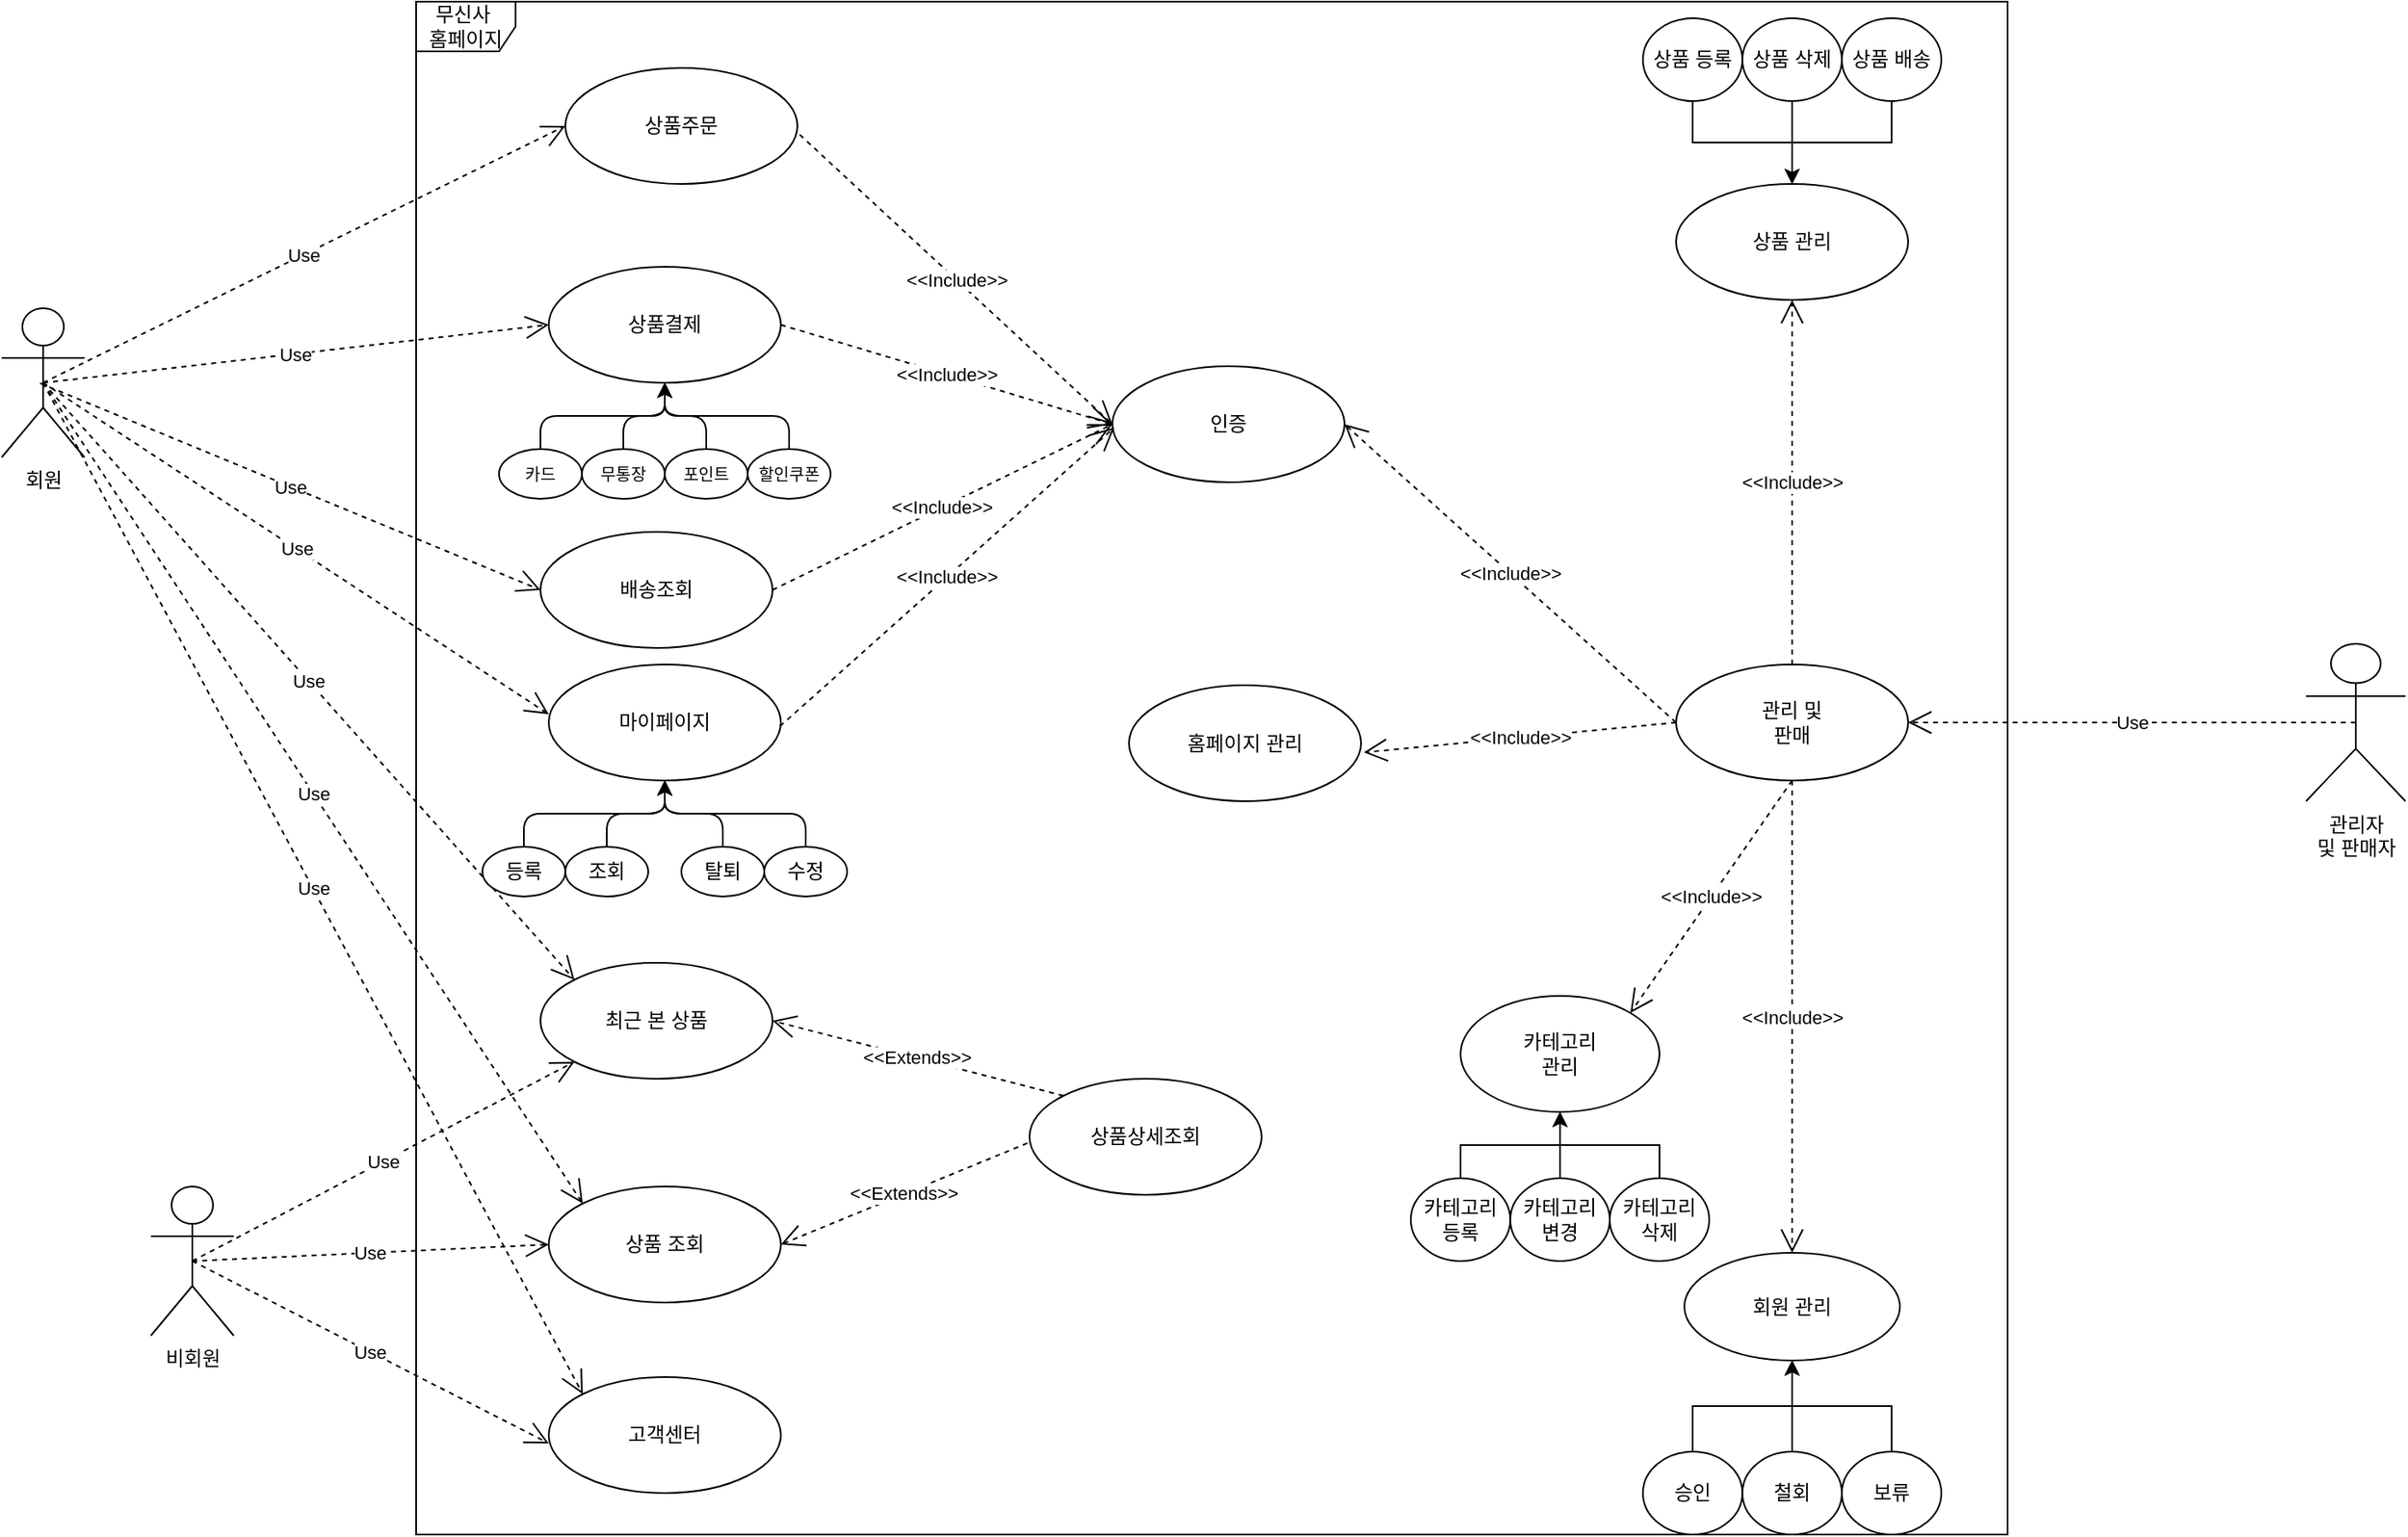 <mxfile version="21.6.1" type="device" pages="4">
  <diagram id="Cby6gLE_7cEjUQlAjn1g" name="유스케이스">
    <mxGraphModel dx="1259" dy="679" grid="1" gridSize="10" guides="1" tooltips="1" connect="1" arrows="1" fold="1" page="1" pageScale="1" pageWidth="2339" pageHeight="3300" math="0" shadow="0">
      <root>
        <mxCell id="0" />
        <mxCell id="1" parent="0" />
        <mxCell id="b8Hnj6LkioQlIQqhb_6w-1" value="무신사&amp;nbsp;&lt;br&gt;홈페이지" style="shape=umlFrame;whiteSpace=wrap;html=1;pointerEvents=0;rounded=1;" parent="1" vertex="1">
          <mxGeometry x="340" y="110" width="960" height="925" as="geometry" />
        </mxCell>
        <mxCell id="b8Hnj6LkioQlIQqhb_6w-2" value="회원" style="shape=umlActor;verticalLabelPosition=bottom;verticalAlign=top;html=1;rounded=1;" parent="1" vertex="1">
          <mxGeometry x="90" y="295" width="50" height="90" as="geometry" />
        </mxCell>
        <mxCell id="b8Hnj6LkioQlIQqhb_6w-3" value="비회원" style="shape=umlActor;verticalLabelPosition=bottom;verticalAlign=top;html=1;rounded=1;" parent="1" vertex="1">
          <mxGeometry x="180" y="825" width="50" height="90" as="geometry" />
        </mxCell>
        <mxCell id="b8Hnj6LkioQlIQqhb_6w-4" value="고객센터" style="ellipse;whiteSpace=wrap;html=1;rounded=1;" parent="1" vertex="1">
          <mxGeometry x="420" y="940" width="140" height="70" as="geometry" />
        </mxCell>
        <mxCell id="b8Hnj6LkioQlIQqhb_6w-5" value="Use" style="endArrow=open;endSize=12;dashed=1;html=1;rounded=1;exitX=0.5;exitY=0.5;exitDx=0;exitDy=0;exitPerimeter=0;entryX=0;entryY=0.571;entryDx=0;entryDy=0;entryPerimeter=0;" parent="1" source="b8Hnj6LkioQlIQqhb_6w-3" target="b8Hnj6LkioQlIQqhb_6w-4" edge="1">
          <mxGeometry width="160" relative="1" as="geometry">
            <mxPoint x="250" y="705" as="sourcePoint" />
            <mxPoint x="410" y="705" as="targetPoint" />
          </mxGeometry>
        </mxCell>
        <mxCell id="b8Hnj6LkioQlIQqhb_6w-6" value="Use" style="endArrow=open;endSize=12;dashed=1;html=1;rounded=1;exitX=0.5;exitY=0.5;exitDx=0;exitDy=0;exitPerimeter=0;entryX=0;entryY=0;entryDx=0;entryDy=0;" parent="1" source="b8Hnj6LkioQlIQqhb_6w-2" target="b8Hnj6LkioQlIQqhb_6w-4" edge="1">
          <mxGeometry width="160" relative="1" as="geometry">
            <mxPoint x="270" y="510" as="sourcePoint" />
            <mxPoint x="465" y="425" as="targetPoint" />
          </mxGeometry>
        </mxCell>
        <mxCell id="b8Hnj6LkioQlIQqhb_6w-7" value="상품 조회" style="ellipse;whiteSpace=wrap;html=1;rounded=1;" parent="1" vertex="1">
          <mxGeometry x="420" y="825" width="140" height="70" as="geometry" />
        </mxCell>
        <mxCell id="b8Hnj6LkioQlIQqhb_6w-8" value="Use" style="endArrow=open;endSize=12;dashed=1;html=1;rounded=1;entryX=0;entryY=0;entryDx=0;entryDy=0;exitX=0.5;exitY=0.5;exitDx=0;exitDy=0;exitPerimeter=0;" parent="1" source="b8Hnj6LkioQlIQqhb_6w-2" target="b8Hnj6LkioQlIQqhb_6w-7" edge="1">
          <mxGeometry width="160" relative="1" as="geometry">
            <mxPoint x="250" y="445" as="sourcePoint" />
            <mxPoint x="476" y="610" as="targetPoint" />
          </mxGeometry>
        </mxCell>
        <mxCell id="b8Hnj6LkioQlIQqhb_6w-9" value="Use" style="endArrow=open;endSize=12;dashed=1;html=1;rounded=1;entryX=0;entryY=0.5;entryDx=0;entryDy=0;exitX=0.5;exitY=0.5;exitDx=0;exitDy=0;exitPerimeter=0;" parent="1" source="b8Hnj6LkioQlIQqhb_6w-3" target="b8Hnj6LkioQlIQqhb_6w-7" edge="1">
          <mxGeometry width="160" relative="1" as="geometry">
            <mxPoint x="224" y="500" as="sourcePoint" />
            <mxPoint x="430" y="645" as="targetPoint" />
          </mxGeometry>
        </mxCell>
        <mxCell id="b8Hnj6LkioQlIQqhb_6w-10" value="최근 본 상품" style="ellipse;whiteSpace=wrap;html=1;rounded=1;" parent="1" vertex="1">
          <mxGeometry x="415" y="690" width="140" height="70" as="geometry" />
        </mxCell>
        <mxCell id="b8Hnj6LkioQlIQqhb_6w-11" value="Use" style="endArrow=open;endSize=12;dashed=1;html=1;rounded=1;entryX=0;entryY=0;entryDx=0;entryDy=0;exitX=0.5;exitY=0.5;exitDx=0;exitDy=0;exitPerimeter=0;" parent="1" source="b8Hnj6LkioQlIQqhb_6w-2" target="b8Hnj6LkioQlIQqhb_6w-10" edge="1">
          <mxGeometry width="160" relative="1" as="geometry">
            <mxPoint x="290" y="340" as="sourcePoint" />
            <mxPoint x="495" y="485" as="targetPoint" />
          </mxGeometry>
        </mxCell>
        <mxCell id="b8Hnj6LkioQlIQqhb_6w-12" value="Use" style="endArrow=open;endSize=12;dashed=1;html=1;rounded=1;entryX=0;entryY=1;entryDx=0;entryDy=0;exitX=0.5;exitY=0.5;exitDx=0;exitDy=0;exitPerimeter=0;" parent="1" source="b8Hnj6LkioQlIQqhb_6w-3" target="b8Hnj6LkioQlIQqhb_6w-10" edge="1">
          <mxGeometry width="160" relative="1" as="geometry">
            <mxPoint x="190" y="535" as="sourcePoint" />
            <mxPoint x="395" y="680" as="targetPoint" />
          </mxGeometry>
        </mxCell>
        <mxCell id="b8Hnj6LkioQlIQqhb_6w-13" value="상품주문" style="ellipse;whiteSpace=wrap;html=1;rounded=1;" parent="1" vertex="1">
          <mxGeometry x="430" y="150" width="140" height="70" as="geometry" />
        </mxCell>
        <mxCell id="b8Hnj6LkioQlIQqhb_6w-14" value="인증" style="ellipse;whiteSpace=wrap;html=1;rounded=1;" parent="1" vertex="1">
          <mxGeometry x="760" y="330" width="140" height="70" as="geometry" />
        </mxCell>
        <mxCell id="b8Hnj6LkioQlIQqhb_6w-15" value="&amp;lt;&amp;lt;Include&amp;gt;&amp;gt;" style="endArrow=open;endSize=12;dashed=1;html=1;rounded=1;entryX=0;entryY=0.5;entryDx=0;entryDy=0;exitX=1.01;exitY=0.575;exitDx=0;exitDy=0;exitPerimeter=0;" parent="1" source="b8Hnj6LkioQlIQqhb_6w-13" target="b8Hnj6LkioQlIQqhb_6w-14" edge="1">
          <mxGeometry width="160" relative="1" as="geometry">
            <mxPoint x="540" y="407.5" as="sourcePoint" />
            <mxPoint x="745" y="472.5" as="targetPoint" />
          </mxGeometry>
        </mxCell>
        <mxCell id="b8Hnj6LkioQlIQqhb_6w-16" value="Use" style="endArrow=open;endSize=12;dashed=1;html=1;rounded=1;entryX=0;entryY=0.5;entryDx=0;entryDy=0;exitX=0.5;exitY=0.5;exitDx=0;exitDy=0;exitPerimeter=0;" parent="1" source="b8Hnj6LkioQlIQqhb_6w-2" target="b8Hnj6LkioQlIQqhb_6w-13" edge="1">
          <mxGeometry width="160" relative="1" as="geometry">
            <mxPoint x="270" y="375" as="sourcePoint" />
            <mxPoint x="475" y="440" as="targetPoint" />
          </mxGeometry>
        </mxCell>
        <mxCell id="b8Hnj6LkioQlIQqhb_6w-17" value="상품결제" style="ellipse;whiteSpace=wrap;html=1;rounded=1;" parent="1" vertex="1">
          <mxGeometry x="420" y="270" width="140" height="70" as="geometry" />
        </mxCell>
        <mxCell id="b8Hnj6LkioQlIQqhb_6w-18" value="&amp;lt;&amp;lt;Include&amp;gt;&amp;gt;" style="endArrow=open;endSize=12;dashed=1;html=1;rounded=1;entryX=0;entryY=0.5;entryDx=0;entryDy=0;exitX=1;exitY=0.5;exitDx=0;exitDy=0;" parent="1" source="b8Hnj6LkioQlIQqhb_6w-17" target="b8Hnj6LkioQlIQqhb_6w-14" edge="1">
          <mxGeometry width="160" relative="1" as="geometry">
            <mxPoint x="571" y="382.5" as="sourcePoint" />
            <mxPoint x="680" y="457.5" as="targetPoint" />
          </mxGeometry>
        </mxCell>
        <mxCell id="b8Hnj6LkioQlIQqhb_6w-19" value="Use" style="endArrow=open;endSize=12;dashed=1;html=1;rounded=1;entryX=0;entryY=0.5;entryDx=0;entryDy=0;exitX=0.5;exitY=0.5;exitDx=0;exitDy=0;exitPerimeter=0;" parent="1" source="b8Hnj6LkioQlIQqhb_6w-2" target="b8Hnj6LkioQlIQqhb_6w-17" edge="1">
          <mxGeometry width="160" relative="1" as="geometry">
            <mxPoint x="255" y="450" as="sourcePoint" />
            <mxPoint x="440" y="350" as="targetPoint" />
          </mxGeometry>
        </mxCell>
        <mxCell id="b8Hnj6LkioQlIQqhb_6w-20" value="배송조회" style="ellipse;whiteSpace=wrap;html=1;rounded=1;" parent="1" vertex="1">
          <mxGeometry x="415" y="430" width="140" height="70" as="geometry" />
        </mxCell>
        <mxCell id="b8Hnj6LkioQlIQqhb_6w-21" value="&amp;lt;&amp;lt;Include&amp;gt;&amp;gt;" style="endArrow=open;endSize=12;dashed=1;html=1;rounded=1;entryX=0;entryY=0.5;entryDx=0;entryDy=0;exitX=1;exitY=0.5;exitDx=0;exitDy=0;" parent="1" source="b8Hnj6LkioQlIQqhb_6w-20" target="b8Hnj6LkioQlIQqhb_6w-14" edge="1">
          <mxGeometry width="160" relative="1" as="geometry">
            <mxPoint x="570" y="499.8" as="sourcePoint" />
            <mxPoint x="680" y="499.8" as="targetPoint" />
          </mxGeometry>
        </mxCell>
        <mxCell id="b8Hnj6LkioQlIQqhb_6w-22" value="마이페이지" style="ellipse;whiteSpace=wrap;html=1;rounded=1;" parent="1" vertex="1">
          <mxGeometry x="420" y="510" width="140" height="70" as="geometry" />
        </mxCell>
        <mxCell id="b8Hnj6LkioQlIQqhb_6w-23" value="&amp;lt;&amp;lt;Include&amp;gt;&amp;gt;" style="endArrow=open;endSize=12;dashed=1;html=1;rounded=1;entryX=0.008;entryY=0.529;entryDx=0;entryDy=0;exitX=0.996;exitY=0.533;exitDx=0;exitDy=0;entryPerimeter=0;exitPerimeter=0;" parent="1" source="b8Hnj6LkioQlIQqhb_6w-22" target="b8Hnj6LkioQlIQqhb_6w-14" edge="1">
          <mxGeometry width="160" relative="1" as="geometry">
            <mxPoint x="570" y="575" as="sourcePoint" />
            <mxPoint x="680" y="495" as="targetPoint" />
          </mxGeometry>
        </mxCell>
        <mxCell id="b8Hnj6LkioQlIQqhb_6w-24" value="Use" style="endArrow=open;endSize=12;dashed=1;html=1;rounded=1;entryX=0;entryY=0.5;entryDx=0;entryDy=0;exitX=0.464;exitY=0.503;exitDx=0;exitDy=0;exitPerimeter=0;" parent="1" source="b8Hnj6LkioQlIQqhb_6w-2" target="b8Hnj6LkioQlIQqhb_6w-20" edge="1">
          <mxGeometry width="160" relative="1" as="geometry">
            <mxPoint x="215" y="540" as="sourcePoint" />
            <mxPoint x="440" y="430" as="targetPoint" />
          </mxGeometry>
        </mxCell>
        <mxCell id="b8Hnj6LkioQlIQqhb_6w-25" value="Use" style="endArrow=open;endSize=12;dashed=1;html=1;rounded=1;entryX=0;entryY=0.429;entryDx=0;entryDy=0;exitX=0.5;exitY=0.5;exitDx=0;exitDy=0;exitPerimeter=0;entryPerimeter=0;" parent="1" source="b8Hnj6LkioQlIQqhb_6w-2" target="b8Hnj6LkioQlIQqhb_6w-22" edge="1">
          <mxGeometry width="160" relative="1" as="geometry">
            <mxPoint x="213" y="540" as="sourcePoint" />
            <mxPoint x="440" y="510" as="targetPoint" />
          </mxGeometry>
        </mxCell>
        <mxCell id="b8Hnj6LkioQlIQqhb_6w-26" value="" style="edgeStyle=orthogonalEdgeStyle;rounded=1;orthogonalLoop=1;jettySize=auto;html=1;" parent="1" source="b8Hnj6LkioQlIQqhb_6w-27" target="b8Hnj6LkioQlIQqhb_6w-22" edge="1">
          <mxGeometry relative="1" as="geometry" />
        </mxCell>
        <mxCell id="b8Hnj6LkioQlIQqhb_6w-27" value="등록" style="ellipse;whiteSpace=wrap;html=1;rounded=1;" parent="1" vertex="1">
          <mxGeometry x="380" y="620" width="50" height="30" as="geometry" />
        </mxCell>
        <mxCell id="b8Hnj6LkioQlIQqhb_6w-28" value="" style="edgeStyle=orthogonalEdgeStyle;rounded=1;orthogonalLoop=1;jettySize=auto;html=1;" parent="1" source="b8Hnj6LkioQlIQqhb_6w-29" target="b8Hnj6LkioQlIQqhb_6w-22" edge="1">
          <mxGeometry relative="1" as="geometry" />
        </mxCell>
        <mxCell id="b8Hnj6LkioQlIQqhb_6w-29" value="조회" style="ellipse;whiteSpace=wrap;html=1;rounded=1;" parent="1" vertex="1">
          <mxGeometry x="430" y="620" width="50" height="30" as="geometry" />
        </mxCell>
        <mxCell id="b8Hnj6LkioQlIQqhb_6w-30" value="" style="edgeStyle=orthogonalEdgeStyle;rounded=1;orthogonalLoop=1;jettySize=auto;html=1;" parent="1" source="b8Hnj6LkioQlIQqhb_6w-31" target="b8Hnj6LkioQlIQqhb_6w-22" edge="1">
          <mxGeometry relative="1" as="geometry" />
        </mxCell>
        <mxCell id="b8Hnj6LkioQlIQqhb_6w-31" value="수정" style="ellipse;whiteSpace=wrap;html=1;rounded=1;" parent="1" vertex="1">
          <mxGeometry x="550" y="620" width="50" height="30" as="geometry" />
        </mxCell>
        <mxCell id="b8Hnj6LkioQlIQqhb_6w-32" value="" style="edgeStyle=orthogonalEdgeStyle;rounded=1;orthogonalLoop=1;jettySize=auto;html=1;" parent="1" source="b8Hnj6LkioQlIQqhb_6w-33" target="b8Hnj6LkioQlIQqhb_6w-22" edge="1">
          <mxGeometry relative="1" as="geometry" />
        </mxCell>
        <mxCell id="b8Hnj6LkioQlIQqhb_6w-33" value="탈퇴" style="ellipse;whiteSpace=wrap;html=1;rounded=1;" parent="1" vertex="1">
          <mxGeometry x="500" y="620" width="50" height="30" as="geometry" />
        </mxCell>
        <mxCell id="b8Hnj6LkioQlIQqhb_6w-34" value="상품상세조회" style="ellipse;whiteSpace=wrap;html=1;rounded=1;" parent="1" vertex="1">
          <mxGeometry x="710" y="760" width="140" height="70" as="geometry" />
        </mxCell>
        <mxCell id="b8Hnj6LkioQlIQqhb_6w-35" value="&amp;lt;&amp;lt;Extends&amp;gt;&amp;gt;" style="endArrow=open;endSize=12;dashed=1;html=1;rounded=1;exitX=-0.009;exitY=0.555;exitDx=0;exitDy=0;exitPerimeter=0;entryX=1;entryY=0.5;entryDx=0;entryDy=0;" parent="1" source="b8Hnj6LkioQlIQqhb_6w-34" target="b8Hnj6LkioQlIQqhb_6w-7" edge="1">
          <mxGeometry width="160" relative="1" as="geometry">
            <mxPoint x="600" y="845" as="sourcePoint" />
            <mxPoint x="835" y="900" as="targetPoint" />
          </mxGeometry>
        </mxCell>
        <mxCell id="b8Hnj6LkioQlIQqhb_6w-36" value="&amp;lt;&amp;lt;Extends&amp;gt;&amp;gt;" style="endArrow=open;endSize=12;dashed=1;html=1;rounded=1;exitX=0;exitY=0;exitDx=0;exitDy=0;entryX=1;entryY=0.5;entryDx=0;entryDy=0;" parent="1" source="b8Hnj6LkioQlIQqhb_6w-34" target="b8Hnj6LkioQlIQqhb_6w-10" edge="1">
          <mxGeometry x="0.008" width="160" relative="1" as="geometry">
            <mxPoint x="659" y="745" as="sourcePoint" />
            <mxPoint x="590" y="751" as="targetPoint" />
            <mxPoint as="offset" />
          </mxGeometry>
        </mxCell>
        <mxCell id="b8Hnj6LkioQlIQqhb_6w-37" value="" style="edgeStyle=orthogonalEdgeStyle;rounded=1;orthogonalLoop=1;jettySize=auto;html=1;" parent="1" source="b8Hnj6LkioQlIQqhb_6w-38" target="b8Hnj6LkioQlIQqhb_6w-17" edge="1">
          <mxGeometry relative="1" as="geometry" />
        </mxCell>
        <mxCell id="b8Hnj6LkioQlIQqhb_6w-38" value="&lt;font style=&quot;font-size: 10px;&quot;&gt;카드&lt;/font&gt;" style="ellipse;whiteSpace=wrap;html=1;rounded=1;" parent="1" vertex="1">
          <mxGeometry x="390" y="380" width="50" height="30" as="geometry" />
        </mxCell>
        <mxCell id="b8Hnj6LkioQlIQqhb_6w-39" value="" style="edgeStyle=orthogonalEdgeStyle;rounded=1;orthogonalLoop=1;jettySize=auto;html=1;" parent="1" source="b8Hnj6LkioQlIQqhb_6w-40" target="b8Hnj6LkioQlIQqhb_6w-17" edge="1">
          <mxGeometry relative="1" as="geometry" />
        </mxCell>
        <mxCell id="b8Hnj6LkioQlIQqhb_6w-40" value="&lt;font style=&quot;font-size: 10px;&quot;&gt;무통장&lt;/font&gt;" style="ellipse;whiteSpace=wrap;html=1;rounded=1;" parent="1" vertex="1">
          <mxGeometry x="440" y="380" width="50" height="30" as="geometry" />
        </mxCell>
        <mxCell id="b8Hnj6LkioQlIQqhb_6w-41" value="" style="edgeStyle=orthogonalEdgeStyle;rounded=1;orthogonalLoop=1;jettySize=auto;html=1;" parent="1" source="b8Hnj6LkioQlIQqhb_6w-42" target="b8Hnj6LkioQlIQqhb_6w-17" edge="1">
          <mxGeometry relative="1" as="geometry" />
        </mxCell>
        <mxCell id="b8Hnj6LkioQlIQqhb_6w-42" value="&lt;font style=&quot;font-size: 10px;&quot;&gt;포인트&lt;/font&gt;" style="ellipse;whiteSpace=wrap;html=1;rounded=1;" parent="1" vertex="1">
          <mxGeometry x="490" y="380" width="50" height="30" as="geometry" />
        </mxCell>
        <mxCell id="b8Hnj6LkioQlIQqhb_6w-43" value="" style="edgeStyle=orthogonalEdgeStyle;rounded=1;orthogonalLoop=1;jettySize=auto;html=1;" parent="1" source="b8Hnj6LkioQlIQqhb_6w-44" target="b8Hnj6LkioQlIQqhb_6w-17" edge="1">
          <mxGeometry relative="1" as="geometry" />
        </mxCell>
        <mxCell id="b8Hnj6LkioQlIQqhb_6w-44" value="&lt;font style=&quot;font-size: 10px;&quot;&gt;할인쿠폰&lt;/font&gt;" style="ellipse;whiteSpace=wrap;html=1;rounded=1;" parent="1" vertex="1">
          <mxGeometry x="540" y="380" width="50" height="30" as="geometry" />
        </mxCell>
        <mxCell id="b8Hnj6LkioQlIQqhb_6w-45" value="관리자&lt;br&gt;및 판매자" style="shape=umlActor;verticalLabelPosition=bottom;verticalAlign=top;html=1;" parent="1" vertex="1">
          <mxGeometry x="1480" y="497.5" width="60" height="95" as="geometry" />
        </mxCell>
        <mxCell id="b8Hnj6LkioQlIQqhb_6w-46" value="회원 관리" style="ellipse;whiteSpace=wrap;html=1;" parent="1" vertex="1">
          <mxGeometry x="1105" y="865" width="130" height="65" as="geometry" />
        </mxCell>
        <mxCell id="b8Hnj6LkioQlIQqhb_6w-47" value="" style="edgeStyle=orthogonalEdgeStyle;rounded=0;orthogonalLoop=1;jettySize=auto;html=1;" parent="1" source="b8Hnj6LkioQlIQqhb_6w-60" target="b8Hnj6LkioQlIQqhb_6w-46" edge="1">
          <mxGeometry relative="1" as="geometry" />
        </mxCell>
        <mxCell id="b8Hnj6LkioQlIQqhb_6w-48" value="" style="edgeStyle=orthogonalEdgeStyle;rounded=0;orthogonalLoop=1;jettySize=auto;html=1;" parent="1" source="b8Hnj6LkioQlIQqhb_6w-49" target="b8Hnj6LkioQlIQqhb_6w-46" edge="1">
          <mxGeometry relative="1" as="geometry" />
        </mxCell>
        <mxCell id="b8Hnj6LkioQlIQqhb_6w-49" value="승인" style="ellipse;whiteSpace=wrap;html=1;" parent="1" vertex="1">
          <mxGeometry x="1080" y="985" width="60" height="50" as="geometry" />
        </mxCell>
        <mxCell id="b8Hnj6LkioQlIQqhb_6w-50" value="" style="edgeStyle=orthogonalEdgeStyle;rounded=0;orthogonalLoop=1;jettySize=auto;html=1;" parent="1" source="b8Hnj6LkioQlIQqhb_6w-60" target="b8Hnj6LkioQlIQqhb_6w-46" edge="1">
          <mxGeometry relative="1" as="geometry" />
        </mxCell>
        <mxCell id="b8Hnj6LkioQlIQqhb_6w-51" value="" style="edgeStyle=orthogonalEdgeStyle;rounded=0;orthogonalLoop=1;jettySize=auto;html=1;" parent="1" source="b8Hnj6LkioQlIQqhb_6w-52" target="b8Hnj6LkioQlIQqhb_6w-46" edge="1">
          <mxGeometry relative="1" as="geometry" />
        </mxCell>
        <mxCell id="b8Hnj6LkioQlIQqhb_6w-52" value="보류" style="ellipse;whiteSpace=wrap;html=1;" parent="1" vertex="1">
          <mxGeometry x="1200" y="985" width="60" height="50" as="geometry" />
        </mxCell>
        <mxCell id="b8Hnj6LkioQlIQqhb_6w-53" value="상품 관리" style="ellipse;whiteSpace=wrap;html=1;" parent="1" vertex="1">
          <mxGeometry x="1100" y="220" width="140" height="70" as="geometry" />
        </mxCell>
        <mxCell id="b8Hnj6LkioQlIQqhb_6w-54" value="" style="edgeStyle=orthogonalEdgeStyle;rounded=0;orthogonalLoop=1;jettySize=auto;html=1;" parent="1" source="b8Hnj6LkioQlIQqhb_6w-55" target="b8Hnj6LkioQlIQqhb_6w-53" edge="1">
          <mxGeometry relative="1" as="geometry" />
        </mxCell>
        <mxCell id="b8Hnj6LkioQlIQqhb_6w-55" value="상품 등록" style="ellipse;whiteSpace=wrap;html=1;" parent="1" vertex="1">
          <mxGeometry x="1080" y="120" width="60" height="50" as="geometry" />
        </mxCell>
        <mxCell id="b8Hnj6LkioQlIQqhb_6w-56" value="" style="edgeStyle=orthogonalEdgeStyle;rounded=0;orthogonalLoop=1;jettySize=auto;html=1;" parent="1" source="b8Hnj6LkioQlIQqhb_6w-57" target="b8Hnj6LkioQlIQqhb_6w-53" edge="1">
          <mxGeometry relative="1" as="geometry" />
        </mxCell>
        <mxCell id="b8Hnj6LkioQlIQqhb_6w-57" value="상품 삭제" style="ellipse;whiteSpace=wrap;html=1;" parent="1" vertex="1">
          <mxGeometry x="1140" y="120" width="60" height="50" as="geometry" />
        </mxCell>
        <mxCell id="b8Hnj6LkioQlIQqhb_6w-58" value="" style="edgeStyle=orthogonalEdgeStyle;rounded=0;orthogonalLoop=1;jettySize=auto;html=1;" parent="1" source="b8Hnj6LkioQlIQqhb_6w-59" target="b8Hnj6LkioQlIQqhb_6w-53" edge="1">
          <mxGeometry relative="1" as="geometry" />
        </mxCell>
        <mxCell id="b8Hnj6LkioQlIQqhb_6w-59" value="상품 배송" style="ellipse;whiteSpace=wrap;html=1;" parent="1" vertex="1">
          <mxGeometry x="1200" y="120" width="60" height="50" as="geometry" />
        </mxCell>
        <mxCell id="b8Hnj6LkioQlIQqhb_6w-60" value="철회" style="ellipse;whiteSpace=wrap;html=1;" parent="1" vertex="1">
          <mxGeometry x="1140" y="985" width="60" height="50" as="geometry" />
        </mxCell>
        <mxCell id="b8Hnj6LkioQlIQqhb_6w-61" value="관리 및&lt;br&gt;판매" style="ellipse;whiteSpace=wrap;html=1;" parent="1" vertex="1">
          <mxGeometry x="1100" y="510" width="140" height="70" as="geometry" />
        </mxCell>
        <mxCell id="b8Hnj6LkioQlIQqhb_6w-62" value="&amp;lt;&amp;lt;Include&amp;gt;&amp;gt;" style="endArrow=open;endSize=12;dashed=1;html=1;rounded=0;exitX=0.5;exitY=0;exitDx=0;exitDy=0;entryX=0.5;entryY=1;entryDx=0;entryDy=0;" parent="1" source="b8Hnj6LkioQlIQqhb_6w-61" target="b8Hnj6LkioQlIQqhb_6w-53" edge="1">
          <mxGeometry width="160" relative="1" as="geometry">
            <mxPoint x="910" y="375" as="sourcePoint" />
            <mxPoint x="820" y="555" as="targetPoint" />
          </mxGeometry>
        </mxCell>
        <mxCell id="b8Hnj6LkioQlIQqhb_6w-63" value="&amp;lt;&amp;lt;Include&amp;gt;&amp;gt;" style="endArrow=open;endSize=12;dashed=1;html=1;rounded=0;exitX=0;exitY=0.5;exitDx=0;exitDy=0;entryX=1;entryY=0.5;entryDx=0;entryDy=0;" parent="1" source="b8Hnj6LkioQlIQqhb_6w-61" target="b8Hnj6LkioQlIQqhb_6w-14" edge="1">
          <mxGeometry width="160" relative="1" as="geometry">
            <mxPoint x="910" y="375" as="sourcePoint" />
            <mxPoint x="820" y="555" as="targetPoint" />
          </mxGeometry>
        </mxCell>
        <mxCell id="b8Hnj6LkioQlIQqhb_6w-64" value="홈페이지 관리" style="ellipse;whiteSpace=wrap;html=1;" parent="1" vertex="1">
          <mxGeometry x="770" y="522.5" width="140" height="70" as="geometry" />
        </mxCell>
        <mxCell id="b8Hnj6LkioQlIQqhb_6w-65" value="Use" style="endArrow=open;endSize=12;dashed=1;html=1;rounded=1;entryX=1;entryY=0.5;entryDx=0;entryDy=0;exitX=0.5;exitY=0.5;exitDx=0;exitDy=0;exitPerimeter=0;" parent="1" source="b8Hnj6LkioQlIQqhb_6w-45" target="b8Hnj6LkioQlIQqhb_6w-61" edge="1">
          <mxGeometry width="160" relative="1" as="geometry">
            <mxPoint x="1116.5" y="690" as="sourcePoint" />
            <mxPoint x="1343.5" y="630" as="targetPoint" />
          </mxGeometry>
        </mxCell>
        <mxCell id="b8Hnj6LkioQlIQqhb_6w-66" value="&amp;lt;&amp;lt;Include&amp;gt;&amp;gt;" style="endArrow=open;endSize=12;dashed=1;html=1;rounded=0;exitX=0.5;exitY=1;exitDx=0;exitDy=0;entryX=0.5;entryY=0;entryDx=0;entryDy=0;" parent="1" source="b8Hnj6LkioQlIQqhb_6w-61" target="b8Hnj6LkioQlIQqhb_6w-46" edge="1">
          <mxGeometry width="160" relative="1" as="geometry">
            <mxPoint x="1169.41" y="800" as="sourcePoint" />
            <mxPoint x="1169.41" y="580" as="targetPoint" />
          </mxGeometry>
        </mxCell>
        <mxCell id="b8Hnj6LkioQlIQqhb_6w-67" value="&amp;lt;&amp;lt;Include&amp;gt;&amp;gt;" style="endArrow=open;endSize=12;dashed=1;html=1;rounded=0;exitX=0;exitY=0.5;exitDx=0;exitDy=0;entryX=1.012;entryY=0.579;entryDx=0;entryDy=0;entryPerimeter=0;" parent="1" source="b8Hnj6LkioQlIQqhb_6w-61" target="b8Hnj6LkioQlIQqhb_6w-64" edge="1">
          <mxGeometry width="160" relative="1" as="geometry">
            <mxPoint x="1040" y="730" as="sourcePoint" />
            <mxPoint x="1130" y="580" as="targetPoint" />
          </mxGeometry>
        </mxCell>
        <mxCell id="b8Hnj6LkioQlIQqhb_6w-68" value="" style="group" parent="1" vertex="1" connectable="0">
          <mxGeometry x="920" y="710" width="140" height="220" as="geometry" />
        </mxCell>
        <mxCell id="b8Hnj6LkioQlIQqhb_6w-69" value="" style="edgeStyle=orthogonalEdgeStyle;rounded=0;orthogonalLoop=1;jettySize=auto;html=1;" parent="b8Hnj6LkioQlIQqhb_6w-68" source="b8Hnj6LkioQlIQqhb_6w-70" target="b8Hnj6LkioQlIQqhb_6w-73" edge="1">
          <mxGeometry relative="1" as="geometry" />
        </mxCell>
        <mxCell id="b8Hnj6LkioQlIQqhb_6w-70" value="카테고리 등록" style="ellipse;whiteSpace=wrap;html=1;" parent="b8Hnj6LkioQlIQqhb_6w-68" vertex="1">
          <mxGeometry x="20" y="110" width="60" height="50" as="geometry" />
        </mxCell>
        <mxCell id="b8Hnj6LkioQlIQqhb_6w-71" value="" style="edgeStyle=orthogonalEdgeStyle;rounded=0;orthogonalLoop=1;jettySize=auto;html=1;" parent="b8Hnj6LkioQlIQqhb_6w-68" source="b8Hnj6LkioQlIQqhb_6w-72" target="b8Hnj6LkioQlIQqhb_6w-73" edge="1">
          <mxGeometry relative="1" as="geometry" />
        </mxCell>
        <mxCell id="b8Hnj6LkioQlIQqhb_6w-72" value="카테고리 변경" style="ellipse;whiteSpace=wrap;html=1;" parent="b8Hnj6LkioQlIQqhb_6w-68" vertex="1">
          <mxGeometry x="80" y="110" width="60" height="50" as="geometry" />
        </mxCell>
        <mxCell id="b8Hnj6LkioQlIQqhb_6w-73" value="카테고리&lt;br&gt;관리" style="ellipse;whiteSpace=wrap;html=1;" parent="b8Hnj6LkioQlIQqhb_6w-68" vertex="1">
          <mxGeometry x="50" width="120" height="70" as="geometry" />
        </mxCell>
        <mxCell id="b8Hnj6LkioQlIQqhb_6w-74" value="&amp;lt;&amp;lt;Include&amp;gt;&amp;gt;" style="endArrow=open;endSize=12;dashed=1;html=1;rounded=0;entryX=1;entryY=0;entryDx=0;entryDy=0;exitX=0.5;exitY=1;exitDx=0;exitDy=0;" parent="1" source="b8Hnj6LkioQlIQqhb_6w-61" target="b8Hnj6LkioQlIQqhb_6w-73" edge="1">
          <mxGeometry width="160" relative="1" as="geometry">
            <mxPoint x="1120" y="570" as="sourcePoint" />
            <mxPoint x="1079.17" y="420" as="targetPoint" />
          </mxGeometry>
        </mxCell>
        <mxCell id="b8Hnj6LkioQlIQqhb_6w-75" value="" style="edgeStyle=orthogonalEdgeStyle;rounded=0;orthogonalLoop=1;jettySize=auto;html=1;" parent="1" source="b8Hnj6LkioQlIQqhb_6w-76" target="b8Hnj6LkioQlIQqhb_6w-73" edge="1">
          <mxGeometry relative="1" as="geometry" />
        </mxCell>
        <mxCell id="b8Hnj6LkioQlIQqhb_6w-76" value="카테고리 삭제" style="ellipse;whiteSpace=wrap;html=1;" parent="1" vertex="1">
          <mxGeometry x="1060" y="820" width="60" height="50" as="geometry" />
        </mxCell>
      </root>
    </mxGraphModel>
  </diagram>
  <diagram id="lwgjVo38QfqSaPvcQdIP" name="요구사항">
    <mxGraphModel dx="2725" dy="728" grid="1" gridSize="10" guides="1" tooltips="1" connect="1" arrows="1" fold="1" page="1" pageScale="1" pageWidth="2339" pageHeight="3300" math="0" shadow="0">
      <root>
        <mxCell id="0" />
        <mxCell id="1" parent="0" />
        <mxCell id="EdJa3Wwnc6I_-wVcF-xl-1" value="" style="rounded=0;whiteSpace=wrap;html=1;" parent="1" vertex="1">
          <mxGeometry x="881" y="1340" width="339" height="250" as="geometry" />
        </mxCell>
        <mxCell id="EdJa3Wwnc6I_-wVcF-xl-2" value="회원 Domain" style="text;html=1;align=center;verticalAlign=middle;resizable=0;points=[];autosize=1;strokeColor=none;fillColor=none;" parent="1" vertex="1">
          <mxGeometry x="-9" y="1330" width="90" height="30" as="geometry" />
        </mxCell>
        <mxCell id="EdJa3Wwnc6I_-wVcF-xl-3" value="장바구니에 있는 상품을 주문 처리할 수 있다.&amp;nbsp;" style="text;html=1;align=center;verticalAlign=middle;resizable=0;points=[];autosize=1;strokeColor=none;fillColor=none;" parent="1" vertex="1">
          <mxGeometry x="900" y="1390" width="270" height="30" as="geometry" />
        </mxCell>
        <mxCell id="EdJa3Wwnc6I_-wVcF-xl-4" value="[주문 서비스]" style="text;html=1;align=center;verticalAlign=middle;resizable=0;points=[];autosize=1;strokeColor=none;fillColor=none;" parent="1" vertex="1">
          <mxGeometry x="886" y="1350" width="90" height="30" as="geometry" />
        </mxCell>
        <mxCell id="EdJa3Wwnc6I_-wVcF-xl-5" value="기존 주문 정보를 조회 처리할 수 있다.&amp;nbsp;" style="text;html=1;align=center;verticalAlign=middle;resizable=0;points=[];autosize=1;strokeColor=none;fillColor=none;" parent="1" vertex="1">
          <mxGeometry x="895" y="1450" width="230" height="30" as="geometry" />
        </mxCell>
        <mxCell id="EdJa3Wwnc6I_-wVcF-xl-6" value="주문정보를 수정할수있다" style="text;html=1;align=center;verticalAlign=middle;resizable=0;points=[];autosize=1;strokeColor=none;fillColor=none;" parent="1" vertex="1">
          <mxGeometry x="895" y="1420" width="160" height="30" as="geometry" />
        </mxCell>
        <mxCell id="EdJa3Wwnc6I_-wVcF-xl-7" value="" style="rounded=0;whiteSpace=wrap;html=1;" parent="1" vertex="1">
          <mxGeometry x="882" y="1640" width="339" height="250" as="geometry" />
        </mxCell>
        <mxCell id="EdJa3Wwnc6I_-wVcF-xl-8" value="관리자 Domain" style="text;html=1;align=center;verticalAlign=middle;resizable=0;points=[];autosize=1;strokeColor=none;fillColor=none;" parent="1" vertex="1">
          <mxGeometry x="-9" y="1650" width="100" height="30" as="geometry" />
        </mxCell>
        <mxCell id="EdJa3Wwnc6I_-wVcF-xl-9" value="반품건에 대하여 조회 할 수 있다" style="text;html=1;align=center;verticalAlign=middle;resizable=0;points=[];autosize=1;strokeColor=none;fillColor=none;" parent="1" vertex="1">
          <mxGeometry x="887" y="1690" width="200" height="30" as="geometry" />
        </mxCell>
        <mxCell id="EdJa3Wwnc6I_-wVcF-xl-10" value="[주문 서비스]" style="text;html=1;align=center;verticalAlign=middle;resizable=0;points=[];autosize=1;strokeColor=none;fillColor=none;" parent="1" vertex="1">
          <mxGeometry x="887" y="1650" width="90" height="30" as="geometry" />
        </mxCell>
        <mxCell id="EdJa3Wwnc6I_-wVcF-xl-11" value="기존 주문 정보를 조회 처리할 수 있다.&amp;nbsp;" style="text;html=1;align=center;verticalAlign=middle;resizable=0;points=[];autosize=1;strokeColor=none;fillColor=none;" parent="1" vertex="1">
          <mxGeometry x="895" y="1750" width="230" height="30" as="geometry" />
        </mxCell>
        <mxCell id="EdJa3Wwnc6I_-wVcF-xl-12" value="상품 제고에 따라 주문을 취소 처리할 수 있다." style="text;html=1;align=center;verticalAlign=middle;resizable=0;points=[];autosize=1;strokeColor=none;fillColor=none;" parent="1" vertex="1">
          <mxGeometry x="887" y="1720" width="270" height="30" as="geometry" />
        </mxCell>
        <mxCell id="EdJa3Wwnc6I_-wVcF-xl-13" value="" style="rounded=0;whiteSpace=wrap;html=1;" parent="1" vertex="1">
          <mxGeometry x="502" y="1340" width="325" height="230" as="geometry" />
        </mxCell>
        <mxCell id="EdJa3Wwnc6I_-wVcF-xl-14" value="[인증 서비스]" style="text;html=1;align=center;verticalAlign=middle;resizable=0;points=[];autosize=1;strokeColor=none;fillColor=none;" parent="1" vertex="1">
          <mxGeometry x="497" y="1310" width="90" height="30" as="geometry" />
        </mxCell>
        <mxCell id="EdJa3Wwnc6I_-wVcF-xl-15" value="회원가입 요청시 사용자 입력정보를 받아 저장한다 - C" style="text;html=1;align=center;verticalAlign=middle;resizable=0;points=[];autosize=1;strokeColor=none;fillColor=none;" parent="1" vertex="1">
          <mxGeometry x="491" y="1344" width="310" height="30" as="geometry" />
        </mxCell>
        <mxCell id="EdJa3Wwnc6I_-wVcF-xl-16" value="ID/PW 받아 확인후 로그인 처리를 할 수 있다" style="text;html=1;align=center;verticalAlign=middle;resizable=0;points=[];autosize=1;strokeColor=none;fillColor=none;" parent="1" vertex="1">
          <mxGeometry x="501" y="1374" width="260" height="30" as="geometry" />
        </mxCell>
        <mxCell id="EdJa3Wwnc6I_-wVcF-xl-17" value="로그아웃시 유지되고있는 사용자 정보는 제거된다" style="text;html=1;align=center;verticalAlign=middle;resizable=0;points=[];autosize=1;strokeColor=none;fillColor=none;" parent="1" vertex="1">
          <mxGeometry x="501" y="1404" width="290" height="30" as="geometry" />
        </mxCell>
        <mxCell id="EdJa3Wwnc6I_-wVcF-xl-18" value="로그인 이후에 회원정보 조회가 가능하다 - R" style="text;html=1;align=center;verticalAlign=middle;resizable=0;points=[];autosize=1;strokeColor=none;fillColor=none;" parent="1" vertex="1">
          <mxGeometry x="491" y="1434" width="260" height="30" as="geometry" />
        </mxCell>
        <mxCell id="EdJa3Wwnc6I_-wVcF-xl-19" value="회원탈퇴 요청시 본인 확인후 회원정보 삭제 -&amp;nbsp; D" style="text;html=1;align=center;verticalAlign=middle;resizable=0;points=[];autosize=1;strokeColor=none;fillColor=none;" parent="1" vertex="1">
          <mxGeometry x="491" y="1464" width="280" height="30" as="geometry" />
        </mxCell>
        <mxCell id="EdJa3Wwnc6I_-wVcF-xl-20" value="본인 확인을 위한 이메일인증을 할 수 있다(API)" style="text;html=1;align=center;verticalAlign=middle;resizable=0;points=[];autosize=1;strokeColor=none;fillColor=none;" parent="1" vertex="1">
          <mxGeometry x="511" y="1494" width="270" height="30" as="geometry" />
        </mxCell>
        <mxCell id="EdJa3Wwnc6I_-wVcF-xl-21" value="본인 확인을 위한 휴대폰인증을 할 수 있다(API)" style="text;html=1;align=center;verticalAlign=middle;resizable=0;points=[];autosize=1;strokeColor=none;fillColor=none;" parent="1" vertex="1">
          <mxGeometry x="511" y="1524" width="270" height="30" as="geometry" />
        </mxCell>
        <mxCell id="EdJa3Wwnc6I_-wVcF-xl-22" value="" style="rounded=0;whiteSpace=wrap;html=1;" parent="1" vertex="1">
          <mxGeometry x="141" y="1330" width="339" height="250" as="geometry" />
        </mxCell>
        <mxCell id="EdJa3Wwnc6I_-wVcF-xl-23" value="선택한 제품을 장바구니에 담을수 있다. (INSERT)" style="text;html=1;align=center;verticalAlign=middle;resizable=0;points=[];autosize=1;strokeColor=none;fillColor=none;" parent="1" vertex="1">
          <mxGeometry x="150" y="1380" width="290" height="30" as="geometry" />
        </mxCell>
        <mxCell id="EdJa3Wwnc6I_-wVcF-xl-24" value="[상품 조회&amp;nbsp; 서비스]" style="text;html=1;align=center;verticalAlign=middle;resizable=0;points=[];autosize=1;strokeColor=none;fillColor=none;" parent="1" vertex="1">
          <mxGeometry x="150" y="1344" width="120" height="30" as="geometry" />
        </mxCell>
        <mxCell id="EdJa3Wwnc6I_-wVcF-xl-25" value="상품 상세조회를 할수있다 (SELECT)" style="text;html=1;align=center;verticalAlign=middle;resizable=0;points=[];autosize=1;strokeColor=none;fillColor=none;" parent="1" vertex="1">
          <mxGeometry x="160" y="1410" width="220" height="30" as="geometry" />
        </mxCell>
        <mxCell id="EdJa3Wwnc6I_-wVcF-xl-26" value="" style="rounded=0;whiteSpace=wrap;html=1;" parent="1" vertex="1">
          <mxGeometry x="132" y="1640" width="339" height="250" as="geometry" />
        </mxCell>
        <mxCell id="EdJa3Wwnc6I_-wVcF-xl-27" value="상품을 등록 할수있다(INSERT)" style="text;html=1;align=center;verticalAlign=middle;resizable=0;points=[];autosize=1;strokeColor=none;fillColor=none;" parent="1" vertex="1">
          <mxGeometry x="160" y="1694" width="190" height="30" as="geometry" />
        </mxCell>
        <mxCell id="EdJa3Wwnc6I_-wVcF-xl-28" value="상품을 삭제할수있다(DELETE)" style="text;html=1;align=center;verticalAlign=middle;resizable=0;points=[];autosize=1;strokeColor=none;fillColor=none;" parent="1" vertex="1">
          <mxGeometry x="160" y="1754" width="190" height="30" as="geometry" />
        </mxCell>
        <mxCell id="EdJa3Wwnc6I_-wVcF-xl-29" value="상품 정보를 수정할수있다(UPDATE)" style="text;html=1;align=center;verticalAlign=middle;resizable=0;points=[];autosize=1;strokeColor=none;fillColor=none;" parent="1" vertex="1">
          <mxGeometry x="160" y="1724" width="220" height="30" as="geometry" />
        </mxCell>
        <mxCell id="EdJa3Wwnc6I_-wVcF-xl-30" value="상품 제고를 조회할수 잇다(SELECT)" style="text;html=1;align=center;verticalAlign=middle;resizable=0;points=[];autosize=1;strokeColor=none;fillColor=none;" parent="1" vertex="1">
          <mxGeometry x="156" y="1784" width="220" height="30" as="geometry" />
        </mxCell>
        <mxCell id="EdJa3Wwnc6I_-wVcF-xl-31" value="기존 주문 상품을 반품 처리할 수 있다.&amp;nbsp;" style="text;html=1;align=center;verticalAlign=middle;resizable=0;points=[];autosize=1;strokeColor=none;fillColor=none;" parent="1" vertex="1">
          <mxGeometry x="895" y="1480" width="230" height="30" as="geometry" />
        </mxCell>
        <mxCell id="EdJa3Wwnc6I_-wVcF-xl-32" value="" style="rounded=0;whiteSpace=wrap;html=1;" parent="1" vertex="1">
          <mxGeometry x="501" y="1640" width="319" height="190" as="geometry" />
        </mxCell>
        <mxCell id="EdJa3Wwnc6I_-wVcF-xl-33" value="[인증 서비스]" style="text;html=1;align=center;verticalAlign=middle;resizable=0;points=[];autosize=1;strokeColor=none;fillColor=none;" parent="1" vertex="1">
          <mxGeometry x="515" y="1640" width="90" height="30" as="geometry" />
        </mxCell>
        <mxCell id="EdJa3Wwnc6I_-wVcF-xl-34" value="회원가입 요청시 사용자 입력정보를 받아 저장한다" style="text;html=1;align=center;verticalAlign=middle;resizable=0;points=[];autosize=1;strokeColor=none;fillColor=none;" parent="1" vertex="1">
          <mxGeometry x="515" y="1674" width="290" height="30" as="geometry" />
        </mxCell>
        <mxCell id="EdJa3Wwnc6I_-wVcF-xl-35" value="ID/PW 받아 확인후 로그인 처리를 할 수 있다" style="text;html=1;align=center;verticalAlign=middle;resizable=0;points=[];autosize=1;strokeColor=none;fillColor=none;" parent="1" vertex="1">
          <mxGeometry x="515" y="1704" width="260" height="30" as="geometry" />
        </mxCell>
        <mxCell id="EdJa3Wwnc6I_-wVcF-xl-36" value="로그아웃시 유지되고있는 사용자 정보는 제거된다" style="text;html=1;align=center;verticalAlign=middle;resizable=0;points=[];autosize=1;strokeColor=none;fillColor=none;" parent="1" vertex="1">
          <mxGeometry x="515" y="1734" width="290" height="30" as="geometry" />
        </mxCell>
        <mxCell id="EdJa3Wwnc6I_-wVcF-xl-37" value="로그인 이후에 회원정보 조회가 가능하다" style="text;html=1;align=center;verticalAlign=middle;resizable=0;points=[];autosize=1;strokeColor=none;fillColor=none;" parent="1" vertex="1">
          <mxGeometry x="515" y="1764" width="240" height="30" as="geometry" />
        </mxCell>
        <mxCell id="EdJa3Wwnc6I_-wVcF-xl-38" value="회원탈퇴 요청시 본인 확인후 회원정보 삭제" style="text;html=1;align=center;verticalAlign=middle;resizable=0;points=[];autosize=1;strokeColor=none;fillColor=none;" parent="1" vertex="1">
          <mxGeometry x="515" y="1794" width="260" height="30" as="geometry" />
        </mxCell>
      </root>
    </mxGraphModel>
  </diagram>
  <diagram id="vB5FXqlWKTVT4bBPlo4w" name="ERD">
    <mxGraphModel dx="386" dy="728" grid="1" gridSize="10" guides="1" tooltips="1" connect="1" arrows="1" fold="1" page="1" pageScale="1" pageWidth="2339" pageHeight="3300" math="0" shadow="0">
      <root>
        <mxCell id="0" />
        <mxCell id="1" parent="0" />
        <mxCell id="24G54Ubj2dVdg_VtalKZ-1" value="회원테이블" style="shape=table;startSize=30;container=1;collapsible=1;childLayout=tableLayout;fixedRows=1;rowLines=0;fontStyle=1;align=center;resizeLast=1;html=1;" parent="1" vertex="1">
          <mxGeometry x="60" y="320" width="180" height="150" as="geometry" />
        </mxCell>
        <mxCell id="24G54Ubj2dVdg_VtalKZ-2" value="" style="shape=tableRow;horizontal=0;startSize=0;swimlaneHead=0;swimlaneBody=0;fillColor=none;collapsible=0;dropTarget=0;points=[[0,0.5],[1,0.5]];portConstraint=eastwest;top=0;left=0;right=0;bottom=1;" parent="24G54Ubj2dVdg_VtalKZ-1" vertex="1">
          <mxGeometry y="30" width="180" height="30" as="geometry" />
        </mxCell>
        <mxCell id="24G54Ubj2dVdg_VtalKZ-3" value="PK" style="shape=partialRectangle;connectable=0;fillColor=none;top=0;left=0;bottom=0;right=0;fontStyle=1;overflow=hidden;whiteSpace=wrap;html=1;" parent="24G54Ubj2dVdg_VtalKZ-2" vertex="1">
          <mxGeometry width="30" height="30" as="geometry">
            <mxRectangle width="30" height="30" as="alternateBounds" />
          </mxGeometry>
        </mxCell>
        <mxCell id="24G54Ubj2dVdg_VtalKZ-4" value="회원ID" style="shape=partialRectangle;connectable=0;fillColor=none;top=0;left=0;bottom=0;right=0;align=left;spacingLeft=6;fontStyle=5;overflow=hidden;whiteSpace=wrap;html=1;" parent="24G54Ubj2dVdg_VtalKZ-2" vertex="1">
          <mxGeometry x="30" width="150" height="30" as="geometry">
            <mxRectangle width="150" height="30" as="alternateBounds" />
          </mxGeometry>
        </mxCell>
        <mxCell id="24G54Ubj2dVdg_VtalKZ-5" value="" style="shape=tableRow;horizontal=0;startSize=0;swimlaneHead=0;swimlaneBody=0;fillColor=none;collapsible=0;dropTarget=0;points=[[0,0.5],[1,0.5]];portConstraint=eastwest;top=0;left=0;right=0;bottom=0;" parent="24G54Ubj2dVdg_VtalKZ-1" vertex="1">
          <mxGeometry y="60" width="180" height="30" as="geometry" />
        </mxCell>
        <mxCell id="24G54Ubj2dVdg_VtalKZ-6" value="" style="shape=partialRectangle;connectable=0;fillColor=none;top=0;left=0;bottom=0;right=0;editable=1;overflow=hidden;whiteSpace=wrap;html=1;" parent="24G54Ubj2dVdg_VtalKZ-5" vertex="1">
          <mxGeometry width="30" height="30" as="geometry">
            <mxRectangle width="30" height="30" as="alternateBounds" />
          </mxGeometry>
        </mxCell>
        <mxCell id="24G54Ubj2dVdg_VtalKZ-7" value="회원PW" style="shape=partialRectangle;connectable=0;fillColor=none;top=0;left=0;bottom=0;right=0;align=left;spacingLeft=6;overflow=hidden;whiteSpace=wrap;html=1;" parent="24G54Ubj2dVdg_VtalKZ-5" vertex="1">
          <mxGeometry x="30" width="150" height="30" as="geometry">
            <mxRectangle width="150" height="30" as="alternateBounds" />
          </mxGeometry>
        </mxCell>
        <mxCell id="24G54Ubj2dVdg_VtalKZ-8" value="" style="shape=tableRow;horizontal=0;startSize=0;swimlaneHead=0;swimlaneBody=0;fillColor=none;collapsible=0;dropTarget=0;points=[[0,0.5],[1,0.5]];portConstraint=eastwest;top=0;left=0;right=0;bottom=0;" parent="24G54Ubj2dVdg_VtalKZ-1" vertex="1">
          <mxGeometry y="90" width="180" height="30" as="geometry" />
        </mxCell>
        <mxCell id="24G54Ubj2dVdg_VtalKZ-9" value="" style="shape=partialRectangle;connectable=0;fillColor=none;top=0;left=0;bottom=0;right=0;editable=1;overflow=hidden;whiteSpace=wrap;html=1;" parent="24G54Ubj2dVdg_VtalKZ-8" vertex="1">
          <mxGeometry width="30" height="30" as="geometry">
            <mxRectangle width="30" height="30" as="alternateBounds" />
          </mxGeometry>
        </mxCell>
        <mxCell id="24G54Ubj2dVdg_VtalKZ-10" value="이름" style="shape=partialRectangle;connectable=0;fillColor=none;top=0;left=0;bottom=0;right=0;align=left;spacingLeft=6;overflow=hidden;whiteSpace=wrap;html=1;" parent="24G54Ubj2dVdg_VtalKZ-8" vertex="1">
          <mxGeometry x="30" width="150" height="30" as="geometry">
            <mxRectangle width="150" height="30" as="alternateBounds" />
          </mxGeometry>
        </mxCell>
        <mxCell id="24G54Ubj2dVdg_VtalKZ-11" value="" style="shape=tableRow;horizontal=0;startSize=0;swimlaneHead=0;swimlaneBody=0;fillColor=none;collapsible=0;dropTarget=0;points=[[0,0.5],[1,0.5]];portConstraint=eastwest;top=0;left=0;right=0;bottom=0;" parent="24G54Ubj2dVdg_VtalKZ-1" vertex="1">
          <mxGeometry y="120" width="180" height="30" as="geometry" />
        </mxCell>
        <mxCell id="24G54Ubj2dVdg_VtalKZ-12" value="FK" style="shape=partialRectangle;connectable=0;fillColor=none;top=0;left=0;bottom=0;right=0;editable=1;overflow=hidden;whiteSpace=wrap;html=1;" parent="24G54Ubj2dVdg_VtalKZ-11" vertex="1">
          <mxGeometry width="30" height="30" as="geometry">
            <mxRectangle width="30" height="30" as="alternateBounds" />
          </mxGeometry>
        </mxCell>
        <mxCell id="24G54Ubj2dVdg_VtalKZ-13" value="주소" style="shape=partialRectangle;connectable=0;fillColor=none;top=0;left=0;bottom=0;right=0;align=left;spacingLeft=6;overflow=hidden;whiteSpace=wrap;html=1;" parent="24G54Ubj2dVdg_VtalKZ-11" vertex="1">
          <mxGeometry x="30" width="150" height="30" as="geometry">
            <mxRectangle width="150" height="30" as="alternateBounds" />
          </mxGeometry>
        </mxCell>
        <mxCell id="24G54Ubj2dVdg_VtalKZ-14" value="주문테이블" style="shape=table;startSize=30;container=1;collapsible=1;childLayout=tableLayout;fixedRows=1;rowLines=0;fontStyle=1;align=center;resizeLast=1;html=1;" parent="1" vertex="1">
          <mxGeometry x="650" y="320" width="180" height="270" as="geometry" />
        </mxCell>
        <mxCell id="24G54Ubj2dVdg_VtalKZ-15" value="" style="shape=tableRow;horizontal=0;startSize=0;swimlaneHead=0;swimlaneBody=0;fillColor=none;collapsible=0;dropTarget=0;points=[[0,0.5],[1,0.5]];portConstraint=eastwest;top=0;left=0;right=0;bottom=1;" parent="24G54Ubj2dVdg_VtalKZ-14" vertex="1">
          <mxGeometry y="30" width="180" height="30" as="geometry" />
        </mxCell>
        <mxCell id="24G54Ubj2dVdg_VtalKZ-16" value="PK" style="shape=partialRectangle;connectable=0;fillColor=none;top=0;left=0;bottom=0;right=0;fontStyle=1;overflow=hidden;whiteSpace=wrap;html=1;" parent="24G54Ubj2dVdg_VtalKZ-15" vertex="1">
          <mxGeometry width="30" height="30" as="geometry">
            <mxRectangle width="30" height="30" as="alternateBounds" />
          </mxGeometry>
        </mxCell>
        <mxCell id="24G54Ubj2dVdg_VtalKZ-17" value="주문ID" style="shape=partialRectangle;connectable=0;fillColor=none;top=0;left=0;bottom=0;right=0;align=left;spacingLeft=6;fontStyle=5;overflow=hidden;whiteSpace=wrap;html=1;" parent="24G54Ubj2dVdg_VtalKZ-15" vertex="1">
          <mxGeometry x="30" width="150" height="30" as="geometry">
            <mxRectangle width="150" height="30" as="alternateBounds" />
          </mxGeometry>
        </mxCell>
        <mxCell id="24G54Ubj2dVdg_VtalKZ-18" value="" style="shape=tableRow;horizontal=0;startSize=0;swimlaneHead=0;swimlaneBody=0;fillColor=none;collapsible=0;dropTarget=0;points=[[0,0.5],[1,0.5]];portConstraint=eastwest;top=0;left=0;right=0;bottom=0;" parent="24G54Ubj2dVdg_VtalKZ-14" vertex="1">
          <mxGeometry y="60" width="180" height="30" as="geometry" />
        </mxCell>
        <mxCell id="24G54Ubj2dVdg_VtalKZ-19" value="FK" style="shape=partialRectangle;connectable=0;fillColor=none;top=0;left=0;bottom=0;right=0;editable=1;overflow=hidden;whiteSpace=wrap;html=1;" parent="24G54Ubj2dVdg_VtalKZ-18" vertex="1">
          <mxGeometry width="30" height="30" as="geometry">
            <mxRectangle width="30" height="30" as="alternateBounds" />
          </mxGeometry>
        </mxCell>
        <mxCell id="24G54Ubj2dVdg_VtalKZ-20" value="회원ID" style="shape=partialRectangle;connectable=0;fillColor=none;top=0;left=0;bottom=0;right=0;align=left;spacingLeft=6;overflow=hidden;whiteSpace=wrap;html=1;" parent="24G54Ubj2dVdg_VtalKZ-18" vertex="1">
          <mxGeometry x="30" width="150" height="30" as="geometry">
            <mxRectangle width="150" height="30" as="alternateBounds" />
          </mxGeometry>
        </mxCell>
        <mxCell id="24G54Ubj2dVdg_VtalKZ-21" value="" style="shape=tableRow;horizontal=0;startSize=0;swimlaneHead=0;swimlaneBody=0;fillColor=none;collapsible=0;dropTarget=0;points=[[0,0.5],[1,0.5]];portConstraint=eastwest;top=0;left=0;right=0;bottom=0;" parent="24G54Ubj2dVdg_VtalKZ-14" vertex="1">
          <mxGeometry y="90" width="180" height="30" as="geometry" />
        </mxCell>
        <mxCell id="24G54Ubj2dVdg_VtalKZ-22" value="FK" style="shape=partialRectangle;connectable=0;fillColor=none;top=0;left=0;bottom=0;right=0;editable=1;overflow=hidden;whiteSpace=wrap;html=1;" parent="24G54Ubj2dVdg_VtalKZ-21" vertex="1">
          <mxGeometry width="30" height="30" as="geometry">
            <mxRectangle width="30" height="30" as="alternateBounds" />
          </mxGeometry>
        </mxCell>
        <mxCell id="24G54Ubj2dVdg_VtalKZ-23" value="상품코드" style="shape=partialRectangle;connectable=0;fillColor=none;top=0;left=0;bottom=0;right=0;align=left;spacingLeft=6;overflow=hidden;whiteSpace=wrap;html=1;" parent="24G54Ubj2dVdg_VtalKZ-21" vertex="1">
          <mxGeometry x="30" width="150" height="30" as="geometry">
            <mxRectangle width="150" height="30" as="alternateBounds" />
          </mxGeometry>
        </mxCell>
        <mxCell id="24G54Ubj2dVdg_VtalKZ-24" value="" style="shape=tableRow;horizontal=0;startSize=0;swimlaneHead=0;swimlaneBody=0;fillColor=none;collapsible=0;dropTarget=0;points=[[0,0.5],[1,0.5]];portConstraint=eastwest;top=0;left=0;right=0;bottom=0;" parent="24G54Ubj2dVdg_VtalKZ-14" vertex="1">
          <mxGeometry y="120" width="180" height="30" as="geometry" />
        </mxCell>
        <mxCell id="24G54Ubj2dVdg_VtalKZ-25" value="" style="shape=partialRectangle;connectable=0;fillColor=none;top=0;left=0;bottom=0;right=0;editable=1;overflow=hidden;whiteSpace=wrap;html=1;" parent="24G54Ubj2dVdg_VtalKZ-24" vertex="1">
          <mxGeometry width="30" height="30" as="geometry">
            <mxRectangle width="30" height="30" as="alternateBounds" />
          </mxGeometry>
        </mxCell>
        <mxCell id="24G54Ubj2dVdg_VtalKZ-26" value="상품명" style="shape=partialRectangle;connectable=0;fillColor=none;top=0;left=0;bottom=0;right=0;align=left;spacingLeft=6;overflow=hidden;whiteSpace=wrap;html=1;" parent="24G54Ubj2dVdg_VtalKZ-24" vertex="1">
          <mxGeometry x="30" width="150" height="30" as="geometry">
            <mxRectangle width="150" height="30" as="alternateBounds" />
          </mxGeometry>
        </mxCell>
        <mxCell id="24G54Ubj2dVdg_VtalKZ-27" value="" style="shape=tableRow;horizontal=0;startSize=0;swimlaneHead=0;swimlaneBody=0;fillColor=none;collapsible=0;dropTarget=0;points=[[0,0.5],[1,0.5]];portConstraint=eastwest;top=0;left=0;right=0;bottom=0;" parent="24G54Ubj2dVdg_VtalKZ-14" vertex="1">
          <mxGeometry y="150" width="180" height="30" as="geometry" />
        </mxCell>
        <mxCell id="24G54Ubj2dVdg_VtalKZ-28" value="" style="shape=partialRectangle;connectable=0;fillColor=none;top=0;left=0;bottom=0;right=0;editable=1;overflow=hidden;whiteSpace=wrap;html=1;" parent="24G54Ubj2dVdg_VtalKZ-27" vertex="1">
          <mxGeometry width="30" height="30" as="geometry">
            <mxRectangle width="30" height="30" as="alternateBounds" />
          </mxGeometry>
        </mxCell>
        <mxCell id="24G54Ubj2dVdg_VtalKZ-29" value="주소" style="shape=partialRectangle;connectable=0;fillColor=none;top=0;left=0;bottom=0;right=0;align=left;spacingLeft=6;overflow=hidden;whiteSpace=wrap;html=1;" parent="24G54Ubj2dVdg_VtalKZ-27" vertex="1">
          <mxGeometry x="30" width="150" height="30" as="geometry">
            <mxRectangle width="150" height="30" as="alternateBounds" />
          </mxGeometry>
        </mxCell>
        <mxCell id="24G54Ubj2dVdg_VtalKZ-30" value="" style="shape=tableRow;horizontal=0;startSize=0;swimlaneHead=0;swimlaneBody=0;fillColor=none;collapsible=0;dropTarget=0;points=[[0,0.5],[1,0.5]];portConstraint=eastwest;top=0;left=0;right=0;bottom=0;" parent="24G54Ubj2dVdg_VtalKZ-14" vertex="1">
          <mxGeometry y="180" width="180" height="30" as="geometry" />
        </mxCell>
        <mxCell id="24G54Ubj2dVdg_VtalKZ-31" value="" style="shape=partialRectangle;connectable=0;fillColor=none;top=0;left=0;bottom=0;right=0;editable=1;overflow=hidden;whiteSpace=wrap;html=1;" parent="24G54Ubj2dVdg_VtalKZ-30" vertex="1">
          <mxGeometry width="30" height="30" as="geometry">
            <mxRectangle width="30" height="30" as="alternateBounds" />
          </mxGeometry>
        </mxCell>
        <mxCell id="24G54Ubj2dVdg_VtalKZ-32" value="주문수량" style="shape=partialRectangle;connectable=0;fillColor=none;top=0;left=0;bottom=0;right=0;align=left;spacingLeft=6;overflow=hidden;whiteSpace=wrap;html=1;" parent="24G54Ubj2dVdg_VtalKZ-30" vertex="1">
          <mxGeometry x="30" width="150" height="30" as="geometry">
            <mxRectangle width="150" height="30" as="alternateBounds" />
          </mxGeometry>
        </mxCell>
        <mxCell id="24G54Ubj2dVdg_VtalKZ-33" value="" style="shape=tableRow;horizontal=0;startSize=0;swimlaneHead=0;swimlaneBody=0;fillColor=none;collapsible=0;dropTarget=0;points=[[0,0.5],[1,0.5]];portConstraint=eastwest;top=0;left=0;right=0;bottom=0;" parent="24G54Ubj2dVdg_VtalKZ-14" vertex="1">
          <mxGeometry y="210" width="180" height="30" as="geometry" />
        </mxCell>
        <mxCell id="24G54Ubj2dVdg_VtalKZ-34" value="" style="shape=partialRectangle;connectable=0;fillColor=none;top=0;left=0;bottom=0;right=0;editable=1;overflow=hidden;whiteSpace=wrap;html=1;" parent="24G54Ubj2dVdg_VtalKZ-33" vertex="1">
          <mxGeometry width="30" height="30" as="geometry">
            <mxRectangle width="30" height="30" as="alternateBounds" />
          </mxGeometry>
        </mxCell>
        <mxCell id="24G54Ubj2dVdg_VtalKZ-35" value="주문날짜" style="shape=partialRectangle;connectable=0;fillColor=none;top=0;left=0;bottom=0;right=0;align=left;spacingLeft=6;overflow=hidden;whiteSpace=wrap;html=1;" parent="24G54Ubj2dVdg_VtalKZ-33" vertex="1">
          <mxGeometry x="30" width="150" height="30" as="geometry">
            <mxRectangle width="150" height="30" as="alternateBounds" />
          </mxGeometry>
        </mxCell>
        <mxCell id="24G54Ubj2dVdg_VtalKZ-36" value="" style="shape=tableRow;horizontal=0;startSize=0;swimlaneHead=0;swimlaneBody=0;fillColor=none;collapsible=0;dropTarget=0;points=[[0,0.5],[1,0.5]];portConstraint=eastwest;top=0;left=0;right=0;bottom=0;" parent="24G54Ubj2dVdg_VtalKZ-14" vertex="1">
          <mxGeometry y="240" width="180" height="30" as="geometry" />
        </mxCell>
        <mxCell id="24G54Ubj2dVdg_VtalKZ-37" value="" style="shape=partialRectangle;connectable=0;fillColor=none;top=0;left=0;bottom=0;right=0;editable=1;overflow=hidden;whiteSpace=wrap;html=1;" parent="24G54Ubj2dVdg_VtalKZ-36" vertex="1">
          <mxGeometry width="30" height="30" as="geometry">
            <mxRectangle width="30" height="30" as="alternateBounds" />
          </mxGeometry>
        </mxCell>
        <mxCell id="24G54Ubj2dVdg_VtalKZ-38" value="가격" style="shape=partialRectangle;connectable=0;fillColor=none;top=0;left=0;bottom=0;right=0;align=left;spacingLeft=6;overflow=hidden;whiteSpace=wrap;html=1;" parent="24G54Ubj2dVdg_VtalKZ-36" vertex="1">
          <mxGeometry x="30" width="150" height="30" as="geometry">
            <mxRectangle width="150" height="30" as="alternateBounds" />
          </mxGeometry>
        </mxCell>
        <mxCell id="24G54Ubj2dVdg_VtalKZ-39" value="" style="edgeStyle=entityRelationEdgeStyle;fontSize=12;html=1;endArrow=ERzeroToMany;endFill=1;rounded=0;exitX=1;exitY=0.5;exitDx=0;exitDy=0;dashed=1;entryX=0.974;entryY=1.173;entryDx=0;entryDy=0;entryPerimeter=0;" parent="1" source="24G54Ubj2dVdg_VtalKZ-2" target="24G54Ubj2dVdg_VtalKZ-40" edge="1">
          <mxGeometry width="100" height="100" relative="1" as="geometry">
            <mxPoint x="690" y="460" as="sourcePoint" />
            <mxPoint x="590" y="365" as="targetPoint" />
          </mxGeometry>
        </mxCell>
        <mxCell id="24G54Ubj2dVdg_VtalKZ-40" value="N" style="text;strokeColor=none;fillColor=none;spacingLeft=4;spacingRight=4;overflow=hidden;rotatable=0;points=[[0,0.5],[1,0.5]];portConstraint=eastwest;fontSize=12;whiteSpace=wrap;html=1;" parent="1" vertex="1">
          <mxGeometry x="630" y="330" width="20" height="30" as="geometry" />
        </mxCell>
        <mxCell id="24G54Ubj2dVdg_VtalKZ-41" value="상품테이블" style="shape=table;startSize=30;container=1;collapsible=1;childLayout=tableLayout;fixedRows=1;rowLines=0;fontStyle=1;align=center;resizeLast=1;html=1;" parent="1" vertex="1">
          <mxGeometry x="990" y="440" width="180" height="120" as="geometry" />
        </mxCell>
        <mxCell id="24G54Ubj2dVdg_VtalKZ-42" value="" style="shape=tableRow;horizontal=0;startSize=0;swimlaneHead=0;swimlaneBody=0;fillColor=none;collapsible=0;dropTarget=0;points=[[0,0.5],[1,0.5]];portConstraint=eastwest;top=0;left=0;right=0;bottom=1;" parent="24G54Ubj2dVdg_VtalKZ-41" vertex="1">
          <mxGeometry y="30" width="180" height="30" as="geometry" />
        </mxCell>
        <mxCell id="24G54Ubj2dVdg_VtalKZ-43" value="PK" style="shape=partialRectangle;connectable=0;fillColor=none;top=0;left=0;bottom=0;right=0;fontStyle=1;overflow=hidden;whiteSpace=wrap;html=1;" parent="24G54Ubj2dVdg_VtalKZ-42" vertex="1">
          <mxGeometry width="30" height="30" as="geometry">
            <mxRectangle width="30" height="30" as="alternateBounds" />
          </mxGeometry>
        </mxCell>
        <mxCell id="24G54Ubj2dVdg_VtalKZ-44" value="상품코드" style="shape=partialRectangle;connectable=0;fillColor=none;top=0;left=0;bottom=0;right=0;align=left;spacingLeft=6;fontStyle=5;overflow=hidden;whiteSpace=wrap;html=1;" parent="24G54Ubj2dVdg_VtalKZ-42" vertex="1">
          <mxGeometry x="30" width="150" height="30" as="geometry">
            <mxRectangle width="150" height="30" as="alternateBounds" />
          </mxGeometry>
        </mxCell>
        <mxCell id="24G54Ubj2dVdg_VtalKZ-45" value="" style="shape=tableRow;horizontal=0;startSize=0;swimlaneHead=0;swimlaneBody=0;fillColor=none;collapsible=0;dropTarget=0;points=[[0,0.5],[1,0.5]];portConstraint=eastwest;top=0;left=0;right=0;bottom=1;" parent="24G54Ubj2dVdg_VtalKZ-41" vertex="1">
          <mxGeometry y="60" width="180" height="30" as="geometry" />
        </mxCell>
        <mxCell id="24G54Ubj2dVdg_VtalKZ-46" value="PK" style="shape=partialRectangle;connectable=0;fillColor=none;top=0;left=0;bottom=0;right=0;fontStyle=1;overflow=hidden;whiteSpace=wrap;html=1;" parent="24G54Ubj2dVdg_VtalKZ-45" vertex="1">
          <mxGeometry width="30" height="30" as="geometry">
            <mxRectangle width="30" height="30" as="alternateBounds" />
          </mxGeometry>
        </mxCell>
        <mxCell id="24G54Ubj2dVdg_VtalKZ-47" value="상품명" style="shape=partialRectangle;connectable=0;fillColor=none;top=0;left=0;bottom=0;right=0;align=left;spacingLeft=6;fontStyle=5;overflow=hidden;whiteSpace=wrap;html=1;" parent="24G54Ubj2dVdg_VtalKZ-45" vertex="1">
          <mxGeometry x="30" width="150" height="30" as="geometry">
            <mxRectangle width="150" height="30" as="alternateBounds" />
          </mxGeometry>
        </mxCell>
        <mxCell id="24G54Ubj2dVdg_VtalKZ-48" value="" style="shape=tableRow;horizontal=0;startSize=0;swimlaneHead=0;swimlaneBody=0;fillColor=none;collapsible=0;dropTarget=0;points=[[0,0.5],[1,0.5]];portConstraint=eastwest;top=0;left=0;right=0;bottom=1;" parent="24G54Ubj2dVdg_VtalKZ-41" vertex="1">
          <mxGeometry y="90" width="180" height="30" as="geometry" />
        </mxCell>
        <mxCell id="24G54Ubj2dVdg_VtalKZ-49" value="" style="shape=partialRectangle;connectable=0;fillColor=none;top=0;left=0;bottom=0;right=0;fontStyle=1;overflow=hidden;whiteSpace=wrap;html=1;" parent="24G54Ubj2dVdg_VtalKZ-48" vertex="1">
          <mxGeometry width="30" height="30" as="geometry">
            <mxRectangle width="30" height="30" as="alternateBounds" />
          </mxGeometry>
        </mxCell>
        <mxCell id="24G54Ubj2dVdg_VtalKZ-50" value="상품제고" style="shape=partialRectangle;connectable=0;fillColor=none;top=0;left=0;bottom=0;right=0;align=left;spacingLeft=6;fontStyle=5;overflow=hidden;whiteSpace=wrap;html=1;" parent="24G54Ubj2dVdg_VtalKZ-48" vertex="1">
          <mxGeometry x="30" width="150" height="30" as="geometry">
            <mxRectangle width="150" height="30" as="alternateBounds" />
          </mxGeometry>
        </mxCell>
        <mxCell id="24G54Ubj2dVdg_VtalKZ-51" value="" style="edgeStyle=entityRelationEdgeStyle;fontSize=12;html=1;endArrow=ERmandOne;startArrow=ERmandOne;rounded=0;exitX=1;exitY=0.5;exitDx=0;exitDy=0;entryX=0;entryY=0.5;entryDx=0;entryDy=0;dashed=1;" parent="1" source="24G54Ubj2dVdg_VtalKZ-21" target="24G54Ubj2dVdg_VtalKZ-42" edge="1">
          <mxGeometry width="100" height="100" relative="1" as="geometry">
            <mxPoint x="640" y="410" as="sourcePoint" />
            <mxPoint x="740" y="310" as="targetPoint" />
          </mxGeometry>
        </mxCell>
        <mxCell id="24G54Ubj2dVdg_VtalKZ-52" value="FK" style="shape=partialRectangle;connectable=0;fillColor=none;top=0;left=0;bottom=0;right=0;editable=1;overflow=hidden;whiteSpace=wrap;html=1;" parent="1" vertex="1">
          <mxGeometry x="640" y="470" width="50" height="30" as="geometry">
            <mxRectangle width="50" height="30" as="alternateBounds" />
          </mxGeometry>
        </mxCell>
        <mxCell id="24G54Ubj2dVdg_VtalKZ-53" value="FK" style="shape=partialRectangle;connectable=0;fillColor=none;top=0;left=0;bottom=0;right=0;editable=1;overflow=hidden;whiteSpace=wrap;html=1;" parent="1" vertex="1">
          <mxGeometry x="650" y="440" width="30" height="30" as="geometry">
            <mxRectangle width="30" height="30" as="alternateBounds" />
          </mxGeometry>
        </mxCell>
      </root>
    </mxGraphModel>
  </diagram>
  <diagram id="6UOPrMKXYQy324pNbWu8" name="MVC2">
    <mxGraphModel dx="3597" dy="-399" grid="1" gridSize="10" guides="1" tooltips="1" connect="1" arrows="1" fold="1" page="1" pageScale="1" pageWidth="3300" pageHeight="2339" math="0" shadow="0">
      <root>
        <mxCell id="0" />
        <mxCell id="1" parent="0" />
        <mxCell id="k_-27ogxe_KHzgcvIPaD-1" value="" style="rounded=0;whiteSpace=wrap;html=1;" parent="1" vertex="1">
          <mxGeometry x="2226" y="2727" width="900" height="1630" as="geometry" />
        </mxCell>
        <mxCell id="k_-27ogxe_KHzgcvIPaD-2" value="" style="rounded=0;whiteSpace=wrap;html=1;" parent="1" vertex="1">
          <mxGeometry x="1770" y="2721" width="420" height="1636" as="geometry" />
        </mxCell>
        <mxCell id="k_-27ogxe_KHzgcvIPaD-3" value="&lt;font color=&quot;#000000&quot;&gt;Controller&lt;/font&gt;" style="shape=umlFrame;whiteSpace=wrap;html=1;fontColor=#FF0000;" parent="1" vertex="1">
          <mxGeometry x="566" y="2721" width="1174" height="1636" as="geometry" />
        </mxCell>
        <mxCell id="k_-27ogxe_KHzgcvIPaD-4" value="&lt;font color=&quot;#000000&quot;&gt;VIew&lt;/font&gt;" style="shape=umlFrame;whiteSpace=wrap;html=1;fontColor=#FF0000;" parent="1" vertex="1">
          <mxGeometry x="61" y="2721" width="475" height="1639" as="geometry" />
        </mxCell>
        <mxCell id="k_-27ogxe_KHzgcvIPaD-5" value="" style="rounded=0;whiteSpace=wrap;html=1;" parent="1" vertex="1">
          <mxGeometry x="1420" y="2756.5" width="300" height="1565" as="geometry" />
        </mxCell>
        <mxCell id="k_-27ogxe_KHzgcvIPaD-6" value="Presentation Layer(프레젠테이션 계층)&lt;br&gt;- 사용자의 요청사항을 받아서 해당 서비스로 연결해주고 처리 결과를 사용자에게 알려주는 영역" style="rounded=0;whiteSpace=wrap;html=1;fillColor=#dae8fc;strokeColor=#6c8ebf;" parent="1" vertex="1">
          <mxGeometry x="61" y="2580" width="1659" height="50" as="geometry" />
        </mxCell>
        <mxCell id="k_-27ogxe_KHzgcvIPaD-7" value="Controller" style="text;html=1;align=center;verticalAlign=middle;resizable=0;points=[];autosize=1;strokeColor=none;fillColor=none;" parent="1" vertex="1">
          <mxGeometry x="566" y="2685" width="80" height="30" as="geometry" />
        </mxCell>
        <mxCell id="k_-27ogxe_KHzgcvIPaD-8" value="&lt;p style=&quot;margin:0px;margin-top:4px;text-align:center;&quot;&gt;&lt;b&gt;FrontController&lt;/b&gt;&lt;/p&gt;&lt;hr size=&quot;1&quot;&gt;&lt;p style=&quot;margin:0px;margin-left:4px;&quot;&gt;- map&amp;lt;String,Object&amp;gt; : Hashmap()&lt;/p&gt;&lt;hr size=&quot;1&quot;&gt;&lt;p style=&quot;margin:0px;margin-left:4px;&quot;&gt;- init() : void&lt;/p&gt;&lt;p style=&quot;margin:0px;margin-left:4px;&quot;&gt;+ execute(request,serviceno,param) : void&lt;/p&gt;" style="verticalAlign=top;align=left;overflow=fill;fontSize=12;fontFamily=Helvetica;html=1;whiteSpace=wrap;" parent="1" vertex="1">
          <mxGeometry x="720" y="3412" width="240" height="134" as="geometry" />
        </mxCell>
        <mxCell id="k_-27ogxe_KHzgcvIPaD-9" value="" style="rounded=0;whiteSpace=wrap;html=1;" parent="1" vertex="1">
          <mxGeometry x="91" y="3377" width="415" height="416" as="geometry" />
        </mxCell>
        <mxCell id="k_-27ogxe_KHzgcvIPaD-10" value="&lt;font style=&quot;font-size: 16px;&quot;&gt;TUI&lt;/font&gt;" style="text;html=1;align=center;verticalAlign=middle;resizable=0;points=[];autosize=1;strokeColor=none;fillColor=none;" parent="1" vertex="1">
          <mxGeometry x="100" y="3382" width="50" height="30" as="geometry" />
        </mxCell>
        <mxCell id="k_-27ogxe_KHzgcvIPaD-15" value="&lt;p style=&quot;margin:0px;margin-top:4px;text-align:center;&quot;&gt;&lt;b&gt;OrderController&lt;/b&gt;&lt;/p&gt;&lt;hr size=&quot;1&quot;&gt;&lt;p style=&quot;margin:0px;margin-left:4px;&quot;&gt;&lt;br&gt;&lt;/p&gt;&lt;hr size=&quot;1&quot;&gt;&lt;p style=&quot;margin:0px;margin-left:4px;&quot;&gt;&lt;/p&gt;&amp;nbsp;+ execute(serviceno, param) : void" style="verticalAlign=top;align=left;overflow=fill;fontSize=12;fontFamily=Helvetica;html=1;whiteSpace=wrap;" parent="1" vertex="1">
          <mxGeometry x="1463.5" y="3431" width="213" height="96" as="geometry" />
        </mxCell>
        <mxCell id="k_-27ogxe_KHzgcvIPaD-16" value="&lt;p style=&quot;margin:0px;margin-top:4px;text-align:center;&quot;&gt;&lt;b&gt;MemberController&lt;/b&gt;&lt;/p&gt;&lt;hr size=&quot;1&quot;&gt;&lt;p style=&quot;margin:0px;margin-left:4px;&quot;&gt;&lt;br&gt;&lt;/p&gt;&lt;hr size=&quot;1&quot;&gt;&lt;p style=&quot;margin:0px;margin-left:4px;&quot;&gt;+ execute(serviceno, param) : void&lt;/p&gt;&lt;p style=&quot;margin:0px;margin-left:4px;&quot;&gt;&lt;br&gt;&lt;/p&gt;" style="verticalAlign=top;align=left;overflow=fill;fontSize=12;fontFamily=Helvetica;html=1;whiteSpace=wrap;" parent="1" vertex="1">
          <mxGeometry x="1467.5" y="2880.25" width="211.5" height="96.5" as="geometry" />
        </mxCell>
        <mxCell id="k_-27ogxe_KHzgcvIPaD-17" value="&lt;p style=&quot;margin:0px;margin-top:4px;text-align:center;&quot;&gt;&lt;b&gt;ProductController&lt;/b&gt;&lt;/p&gt;&lt;hr size=&quot;1&quot;&gt;&lt;p style=&quot;margin:0px;margin-left:4px;&quot;&gt;&lt;br&gt;&lt;/p&gt;&lt;hr size=&quot;1&quot;&gt;&lt;p style=&quot;margin:0px;margin-left:4px;&quot;&gt;+ execute(serviceno, param) : void&lt;br&gt;&lt;/p&gt;&lt;p style=&quot;margin:0px;margin-left:4px;&quot;&gt;&lt;br&gt;&lt;/p&gt;" style="verticalAlign=top;align=left;overflow=fill;fontSize=12;fontFamily=Helvetica;html=1;whiteSpace=wrap;" parent="1" vertex="1">
          <mxGeometry x="1466" y="3964.75" width="213" height="95.5" as="geometry" />
        </mxCell>
        <mxCell id="k_-27ogxe_KHzgcvIPaD-23" value="사용자의 모든 요청을 받는 컨트롤러" style="text;html=1;align=center;verticalAlign=middle;resizable=0;points=[];autosize=1;strokeColor=none;fillColor=none;" parent="1" vertex="1">
          <mxGeometry x="730" y="3347" width="220" height="30" as="geometry" />
        </mxCell>
        <mxCell id="k_-27ogxe_KHzgcvIPaD-26" value="&lt;font color=&quot;#000000&quot;&gt;Model&lt;/font&gt;" style="shape=umlFrame;whiteSpace=wrap;html=1;fontColor=#FF0000;" parent="1" vertex="1">
          <mxGeometry x="1810" y="2763" width="960" height="484" as="geometry" />
        </mxCell>
        <mxCell id="k_-27ogxe_KHzgcvIPaD-27" value="" style="endArrow=open;html=1;rounded=0;entryX=0;entryY=0.5;entryDx=0;entryDy=0;endFill=0;startArrow=none;startFill=0;dashed=1;" parent="1" source="k_-27ogxe_KHzgcvIPaD-16" target="TshqnB_CcQQTGHXX5_g4-1" edge="1">
          <mxGeometry width="50" height="50" relative="1" as="geometry">
            <mxPoint x="1505" y="2957" as="sourcePoint" />
            <mxPoint x="1755" y="2928.5" as="targetPoint" />
          </mxGeometry>
        </mxCell>
        <mxCell id="iHdgInVdqIEyQUdOs4JX-66" value="use" style="edgeLabel;html=1;align=center;verticalAlign=middle;resizable=0;points=[];fontSize=16;" parent="k_-27ogxe_KHzgcvIPaD-27" vertex="1" connectable="0">
          <mxGeometry x="-0.645" y="1" relative="1" as="geometry">
            <mxPoint x="34" y="1" as="offset" />
          </mxGeometry>
        </mxCell>
        <mxCell id="k_-27ogxe_KHzgcvIPaD-34" value="&lt;font color=&quot;#000000&quot;&gt;Model&lt;/font&gt;" style="shape=umlFrame;whiteSpace=wrap;html=1;fontColor=#FF0000;" parent="1" vertex="1">
          <mxGeometry x="1815" y="3307" width="955" height="483" as="geometry" />
        </mxCell>
        <mxCell id="k_-27ogxe_KHzgcvIPaD-38" value="Business Layer" style="rounded=0;whiteSpace=wrap;html=1;fillColor=#f8cecc;strokeColor=#b85450;" parent="1" vertex="1">
          <mxGeometry x="1770" y="2580" width="420" height="50" as="geometry" />
        </mxCell>
        <mxCell id="k_-27ogxe_KHzgcvIPaD-39" value="Persistance Layer" style="rounded=0;whiteSpace=wrap;html=1;fillColor=#d5e8d4;strokeColor=#82b366;" parent="1" vertex="1">
          <mxGeometry x="2225" y="2580" width="895" height="50" as="geometry" />
        </mxCell>
        <mxCell id="k_-27ogxe_KHzgcvIPaD-40" value="" style="endArrow=none;html=1;rounded=0;exitX=1;exitY=0.5;exitDx=0;exitDy=0;entryX=0;entryY=0;entryDx=0;entryDy=45;entryPerimeter=0;" parent="1" source="TshqnB_CcQQTGHXX5_g4-8" target="k_-27ogxe_KHzgcvIPaD-72" edge="1">
          <mxGeometry width="50" height="50" relative="1" as="geometry">
            <mxPoint x="2456" y="3100" as="sourcePoint" />
            <mxPoint x="2684.75" y="3108" as="targetPoint" />
          </mxGeometry>
        </mxCell>
        <mxCell id="k_-27ogxe_KHzgcvIPaD-44" value="" style="endArrow=open;html=1;rounded=0;entryX=0;entryY=0.5;entryDx=0;entryDy=0;exitX=1;exitY=0.5;exitDx=0;exitDy=0;startArrow=none;startFill=0;dashed=1;endFill=0;" parent="1" source="k_-27ogxe_KHzgcvIPaD-15" target="TshqnB_CcQQTGHXX5_g4-3" edge="1">
          <mxGeometry width="50" height="50" relative="1" as="geometry">
            <mxPoint x="1505" y="3416" as="sourcePoint" />
            <mxPoint x="1763" y="3479" as="targetPoint" />
          </mxGeometry>
        </mxCell>
        <mxCell id="iHdgInVdqIEyQUdOs4JX-61" value="use" style="edgeLabel;html=1;align=center;verticalAlign=middle;resizable=0;points=[];fontSize=16;" parent="k_-27ogxe_KHzgcvIPaD-44" vertex="1" connectable="0">
          <mxGeometry x="-0.394" y="1" relative="1" as="geometry">
            <mxPoint x="4" y="1" as="offset" />
          </mxGeometry>
        </mxCell>
        <mxCell id="k_-27ogxe_KHzgcvIPaD-49" value="&lt;p style=&quot;margin:0px;margin-top:4px;text-align:center;&quot;&gt;&lt;b&gt;로그인화면 Class&lt;/b&gt;&lt;/p&gt;&lt;hr size=&quot;1&quot;&gt;&lt;p style=&quot;margin:0px;margin-left:4px;&quot;&gt;+ field: Type&lt;/p&gt;&lt;hr size=&quot;1&quot;&gt;&lt;p style=&quot;margin:0px;margin-left:4px;&quot;&gt;+ method(): Type&lt;/p&gt;" style="verticalAlign=top;align=left;overflow=fill;fontSize=12;fontFamily=Helvetica;html=1;whiteSpace=wrap;" parent="1" vertex="1">
          <mxGeometry x="130" y="3548" width="155" height="100" as="geometry" />
        </mxCell>
        <mxCell id="k_-27ogxe_KHzgcvIPaD-50" value="&lt;p style=&quot;margin:0px;margin-top:4px;text-align:center;&quot;&gt;&lt;b&gt;메인 화면 Class&lt;/b&gt;&lt;/p&gt;&lt;hr size=&quot;1&quot;&gt;&lt;p style=&quot;margin:0px;margin-left:4px;&quot;&gt;+ field: Type&lt;/p&gt;&lt;hr size=&quot;1&quot;&gt;&lt;p style=&quot;margin:0px;margin-left:4px;&quot;&gt;+ method(): Type&lt;/p&gt;" style="verticalAlign=top;align=left;overflow=fill;fontSize=12;fontFamily=Helvetica;html=1;whiteSpace=wrap;" parent="1" vertex="1">
          <mxGeometry x="310" y="3534" width="160" height="130" as="geometry" />
        </mxCell>
        <mxCell id="k_-27ogxe_KHzgcvIPaD-64" value="&lt;p style=&quot;margin:0px;margin-top:4px;text-align:center;&quot;&gt;&lt;b&gt;MemberDto&lt;/b&gt;&lt;/p&gt;&lt;hr size=&quot;1&quot;&gt;&lt;p style=&quot;margin:0px;margin-left:4px;&quot;&gt;id&lt;span style=&quot;white-space: pre;&quot;&gt;&#x9;&lt;/span&gt;: String&lt;/p&gt;&lt;p style=&quot;margin:0px;margin-left:4px;&quot;&gt;pw&lt;span style=&quot;white-space: pre;&quot;&gt;&#x9;&lt;/span&gt;: String&lt;/p&gt;&lt;p style=&quot;margin:0px;margin-left:4px;&quot;&gt;name : String&lt;/p&gt;&lt;p style=&quot;margin:0px;margin-left:4px;&quot;&gt;adr_addr: String&lt;/p&gt;&lt;p style=&quot;margin:0px;margin-left:4px;&quot;&gt;role : String&lt;/p&gt;&lt;hr size=&quot;1&quot;&gt;&lt;p style=&quot;margin:0px;margin-left:4px;&quot;&gt;&lt;br&gt;&lt;/p&gt;" style="verticalAlign=top;align=left;overflow=fill;fontSize=12;fontFamily=Helvetica;html=1;whiteSpace=wrap;" parent="1" vertex="1">
          <mxGeometry x="2580" y="2858.25" width="160" height="140" as="geometry" />
        </mxCell>
        <mxCell id="k_-27ogxe_KHzgcvIPaD-68" value="&lt;p style=&quot;margin:0px;margin-top:4px;text-align:center;&quot;&gt;&lt;b&gt;OrderDto&lt;/b&gt;&lt;/p&gt;&lt;hr size=&quot;1&quot;&gt;&lt;p style=&quot;margin:0px;margin-left:4px;&quot;&gt;order_id : String&amp;nbsp;&lt;/p&gt;&lt;p style=&quot;margin:0px;margin-left:4px;&quot;&gt;member_id : String&lt;/p&gt;&lt;p style=&quot;margin:0px;margin-left:4px;&quot;&gt;product_code : int&lt;/p&gt;&lt;p style=&quot;margin:0px;margin-left:4px;&quot;&gt;product_name : String&lt;/p&gt;&lt;p style=&quot;margin:0px;margin-left:4px;&quot;&gt;adr_addr : String&lt;/p&gt;&lt;p style=&quot;margin:0px;margin-left:4px;&quot;&gt;odr_amount : int&lt;/p&gt;&lt;p style=&quot;margin:0px;margin-left:4px;&quot;&gt;odr_date : date&lt;/p&gt;&lt;p style=&quot;margin:0px;margin-left:4px;&quot;&gt;price : int&lt;/p&gt;&lt;hr size=&quot;1&quot;&gt;&lt;p style=&quot;margin:0px;margin-left:4px;&quot;&gt;&lt;br&gt;&lt;/p&gt;" style="verticalAlign=top;align=left;overflow=fill;fontSize=12;fontFamily=Helvetica;html=1;whiteSpace=wrap;" parent="1" vertex="1">
          <mxGeometry x="2550" y="3400" width="160" height="180" as="geometry" />
        </mxCell>
        <mxCell id="k_-27ogxe_KHzgcvIPaD-69" value="&lt;font color=&quot;#000000&quot;&gt;Model&lt;/font&gt;" style="shape=umlFrame;whiteSpace=wrap;html=1;fontColor=#FF0000;" parent="1" vertex="1">
          <mxGeometry x="1815" y="3847" width="955" height="470" as="geometry" />
        </mxCell>
        <mxCell id="k_-27ogxe_KHzgcvIPaD-71" value="&lt;p style=&quot;margin:0px;margin-top:4px;text-align:center;&quot;&gt;&lt;b&gt;ProdDto&lt;/b&gt;&lt;/p&gt;&lt;hr size=&quot;1&quot;&gt;&lt;p style=&quot;margin:0px;margin-left:4px;&quot;&gt;product_code : int&lt;/p&gt;&lt;p style=&quot;margin:0px;margin-left:4px;&quot;&gt;product_name : String&lt;/p&gt;&lt;p style=&quot;margin:0px;margin-left:4px;&quot;&gt;amount : int&lt;/p&gt;&lt;hr size=&quot;1&quot;&gt;&lt;p style=&quot;margin:0px;margin-left:4px;&quot;&gt;&lt;br&gt;&lt;/p&gt;" style="verticalAlign=top;align=left;overflow=fill;fontSize=12;fontFamily=Helvetica;html=1;whiteSpace=wrap;" parent="1" vertex="1">
          <mxGeometry x="2596" y="4061" width="160" height="109" as="geometry" />
        </mxCell>
        <mxCell id="k_-27ogxe_KHzgcvIPaD-72" value="회원&lt;br&gt;테이블" style="shape=cylinder3;whiteSpace=wrap;html=1;boundedLbl=1;backgroundOutline=1;size=15;" parent="1" vertex="1">
          <mxGeometry x="3156" y="3114" width="70" height="88" as="geometry" />
        </mxCell>
        <mxCell id="k_-27ogxe_KHzgcvIPaD-74" value="주문&amp;nbsp;&lt;br&gt;테이블" style="shape=cylinder3;whiteSpace=wrap;html=1;boundedLbl=1;backgroundOutline=1;size=15;" parent="1" vertex="1">
          <mxGeometry x="3156" y="3628" width="70" height="84" as="geometry" />
        </mxCell>
        <mxCell id="k_-27ogxe_KHzgcvIPaD-75" value="상품&lt;br&gt;테이블" style="shape=cylinder3;whiteSpace=wrap;html=1;boundedLbl=1;backgroundOutline=1;size=15;" parent="1" vertex="1">
          <mxGeometry x="3156" y="4150" width="70" height="83" as="geometry" />
        </mxCell>
        <mxCell id="k_-27ogxe_KHzgcvIPaD-76" value="" style="endArrow=none;html=1;rounded=0;entryX=0;entryY=0.5;entryDx=0;entryDy=0;entryPerimeter=0;exitX=1;exitY=0.5;exitDx=0;exitDy=0;" parent="1" source="TshqnB_CcQQTGHXX5_g4-15" target="k_-27ogxe_KHzgcvIPaD-75" edge="1">
          <mxGeometry width="50" height="50" relative="1" as="geometry">
            <mxPoint x="2981" y="4443" as="sourcePoint" />
            <mxPoint x="3206" y="4517" as="targetPoint" />
          </mxGeometry>
        </mxCell>
        <mxCell id="lyUBdS8soQ2H2KUs2Rtp-3" value="" style="endArrow=none;html=1;rounded=0;exitX=1;exitY=0.5;exitDx=0;exitDy=0;entryX=0;entryY=0.5;entryDx=0;entryDy=0;" parent="1" source="k_-27ogxe_KHzgcvIPaD-49" target="k_-27ogxe_KHzgcvIPaD-50" edge="1">
          <mxGeometry width="50" height="50" relative="1" as="geometry">
            <mxPoint x="303" y="3593.5" as="sourcePoint" />
            <mxPoint x="443" y="3728.5" as="targetPoint" />
          </mxGeometry>
        </mxCell>
        <mxCell id="lyUBdS8soQ2H2KUs2Rtp-6" value="" style="endArrow=none;html=1;rounded=0;exitX=1;exitY=0.5;exitDx=0;exitDy=0;entryX=0;entryY=0.5;entryDx=0;entryDy=0;endFill=0;startArrow=diamondThin;startFill=1;" parent="1" source="k_-27ogxe_KHzgcvIPaD-50" target="k_-27ogxe_KHzgcvIPaD-8" edge="1">
          <mxGeometry width="50" height="50" relative="1" as="geometry">
            <mxPoint x="477.25" y="3378" as="sourcePoint" />
            <mxPoint x="597.25" y="3378" as="targetPoint" />
          </mxGeometry>
        </mxCell>
        <mxCell id="vK9EBbwtU6yBh1xnH1a1-9" value="" style="endArrow=open;html=1;rounded=0;entryX=0;entryY=0.5;entryDx=0;entryDy=0;endFill=0;startArrow=none;startFill=0;exitX=1;exitY=0.5;exitDx=0;exitDy=0;dashed=1;" parent="1" source="k_-27ogxe_KHzgcvIPaD-17" target="TshqnB_CcQQTGHXX5_g4-2" edge="1">
          <mxGeometry width="50" height="50" relative="1" as="geometry">
            <mxPoint x="1115" y="4287" as="sourcePoint" />
            <mxPoint x="1765" y="4019.5" as="targetPoint" />
          </mxGeometry>
        </mxCell>
        <mxCell id="iHdgInVdqIEyQUdOs4JX-62" value="use" style="edgeLabel;html=1;align=center;verticalAlign=middle;resizable=0;points=[];fontSize=16;" parent="vK9EBbwtU6yBh1xnH1a1-9" vertex="1" connectable="0">
          <mxGeometry x="-0.361" y="1" relative="1" as="geometry">
            <mxPoint as="offset" />
          </mxGeometry>
        </mxCell>
        <mxCell id="1-bvbgvPR1d51tY-aQ4c-1" value="&lt;p style=&quot;margin:0px;margin-top:4px;text-align:center;&quot;&gt;&lt;b&gt;&amp;lt;&amp;lt;Interface&amp;gt;&amp;gt;&lt;/b&gt;&lt;/p&gt;&lt;p style=&quot;margin:0px;margin-top:4px;text-align:center;&quot;&gt;&lt;b&gt;SubController&lt;/b&gt;&lt;/p&gt;&lt;hr size=&quot;1&quot;&gt;&lt;p style=&quot;margin:0px;margin-left:4px;&quot;&gt;&lt;br&gt;&lt;/p&gt;&lt;hr size=&quot;1&quot;&gt;&lt;p style=&quot;margin:0px;margin-left:4px;&quot;&gt;&lt;span style=&quot;background-color: initial;&quot;&gt;+ execute(ServiceNo,param): Map&amp;lt;String,Object&amp;gt;&lt;/span&gt;&lt;br&gt;&lt;/p&gt;" style="verticalAlign=top;align=left;overflow=fill;fontSize=12;fontFamily=Helvetica;html=1;whiteSpace=wrap;fillColor=#dae8fc;strokeColor=#6c8ebf;" parent="1" vertex="1">
          <mxGeometry x="1060" y="3424" width="280" height="110" as="geometry" />
        </mxCell>
        <mxCell id="TshqnB_CcQQTGHXX5_g4-1" value="&lt;p style=&quot;margin:0px;margin-top:4px;text-align:center;&quot;&gt;&lt;b&gt;&amp;lt;&amp;lt;Interface&amp;gt;&amp;gt;&lt;/b&gt;&lt;/p&gt;&lt;p style=&quot;margin:0px;margin-top:4px;text-align:center;&quot;&gt;&lt;b&gt;MemberService&lt;/b&gt;&lt;/p&gt;&lt;hr size=&quot;1&quot;&gt;&lt;p style=&quot;margin:0px;margin-left:4px;&quot;&gt;-&lt;/p&gt;&lt;hr size=&quot;1&quot;&gt;&lt;p style=&quot;margin:0px;margin-left:4px;&quot;&gt;+ memberJoin(MemberDto dto):boolean&lt;/p&gt;&lt;p style=&quot;margin:0px;margin-left:4px;&quot;&gt;+ memberSearch(String role) : List&amp;lt;MemberDto&amp;gt;&lt;/p&gt;&lt;p style=&quot;margin:0px;margin-left:4px;&quot;&gt;+ memberSearch(String id,String sid) : MemberDto&lt;/p&gt;&lt;p style=&quot;margin:0px;margin-left:4px;&quot;&gt;+ memberUpdate(MemberDto dto,String sid) : boolean&lt;/p&gt;&lt;p style=&quot;margin:0px;margin-left:4px;&quot;&gt;+ memberDelete(String id,String sid) : boolean&lt;/p&gt;&lt;p style=&quot;border-color: var(--border-color); text-align: justify; margin: 0px 0px 0px 4px;&quot;&gt;&lt;br&gt;&lt;/p&gt;&lt;p style=&quot;border-color: var(--border-color); text-align: justify; margin: 0px 0px 0px 4px;&quot;&gt;+ Login(String id, String pw) : String&lt;/p&gt;&lt;p style=&quot;border-color: var(--border-color); text-align: justify; margin: 0px 0px 0px 4px;&quot;&gt;+ LogOut(String id,String sid) : boolean&lt;/p&gt;&lt;p style=&quot;border-color: var(--border-color); text-align: justify; margin: 0px 0px 0px 4px;&quot;&gt;+ getRole(String sid) : String&lt;/p&gt;&lt;p style=&quot;border-color: var(--border-color); text-align: justify; margin: 0px 0px 0px 4px;&quot;&gt;&lt;br style=&quot;border-color: var(--border-color);&quot;&gt;&lt;/p&gt;" style="verticalAlign=top;align=left;overflow=fill;fontSize=12;fontFamily=Helvetica;html=1;whiteSpace=wrap;fillColor=#f8cecc;strokeColor=#b85450;" parent="1" vertex="1">
          <mxGeometry x="1840" y="2816" width="310" height="225" as="geometry" />
        </mxCell>
        <mxCell id="TshqnB_CcQQTGHXX5_g4-2" value="&lt;p style=&quot;margin:0px;margin-top:4px;text-align:center;&quot;&gt;&lt;b&gt;&amp;lt;&amp;lt;Interface&amp;gt;&amp;gt;&lt;/b&gt;&lt;/p&gt;&lt;p style=&quot;margin:0px;margin-top:4px;text-align:center;&quot;&gt;&lt;b style=&quot;background-color: initial;&quot;&gt;ProductService&lt;/b&gt;&lt;/p&gt;&lt;hr size=&quot;1&quot;&gt;&lt;p style=&quot;margin:0px;margin-left:4px;&quot;&gt;- memberService : MemberService&lt;/p&gt;&lt;p style=&quot;border-color: var(--border-color); margin: 0px 0px 0px 4px;&quot;&gt;&lt;span style=&quot;border-color: var(--border-color); background-color: initial;&quot;&gt;- dao : prodDao&lt;/span&gt;&lt;/p&gt;&lt;p style=&quot;border-color: var(--border-color); margin: 0px 0px 0px 4px;&quot;&gt;&lt;br style=&quot;border-color: var(--border-color);&quot;&gt;&lt;/p&gt;&lt;hr size=&quot;1&quot;&gt;&lt;p style=&quot;margin:0px;margin-left:4px;&quot;&gt;&lt;span style=&quot;background-color: initial;&quot;&gt;+ reqProd(String sid, int product_code) : boolean&lt;/span&gt;&lt;br&gt;&lt;/p&gt;&lt;p style=&quot;border-color: var(--border-color); margin: 0px 0px 0px 4px;&quot;&gt;+addProd(String sid, int product_code, String product_name)&lt;/p&gt;&lt;p style=&quot;border-color: var(--border-color); margin: 0px 0px 0px 4px;&quot;&gt;: boolean&lt;/p&gt;&lt;p style=&quot;border-color: var(--border-color); margin: 0px 0px 0px 4px;&quot;&gt;+updateProd(String sid, int prodcuct_code) : boolean&lt;/p&gt;&lt;p style=&quot;border-color: var(--border-color); margin: 0px 0px 0px 4px;&quot;&gt;+removeProd(String sid, int product_code) : boolean&lt;/p&gt;" style="verticalAlign=top;align=left;overflow=fill;fontSize=12;fontFamily=Helvetica;html=1;whiteSpace=wrap;fillColor=#f8cecc;strokeColor=#b85450;" parent="1" vertex="1">
          <mxGeometry x="1850" y="3900" width="310" height="225" as="geometry" />
        </mxCell>
        <mxCell id="TshqnB_CcQQTGHXX5_g4-3" value="&lt;p style=&quot;margin:0px;margin-top:4px;text-align:center;&quot;&gt;&lt;b&gt;&amp;lt;&amp;lt;Interface&amp;gt;&amp;gt;&lt;/b&gt;&lt;/p&gt;&lt;p style=&quot;margin:0px;margin-top:4px;text-align:center;&quot;&gt;&lt;b&gt;OrderService&lt;/b&gt;&lt;/p&gt;&lt;hr size=&quot;1&quot;&gt;&lt;p style=&quot;margin:0px;margin-left:4px;&quot;&gt;&lt;span style=&quot;background-color: initial;&quot;&gt;- memberService : MemberService&lt;/span&gt;&lt;br&gt;&lt;/p&gt;&lt;p style=&quot;border-color: var(--border-color); margin: 0px 0px 0px 4px;&quot;&gt;- ProdService : ProdService&lt;/p&gt;&lt;p style=&quot;border-color: var(--border-color); margin: 0px 0px 0px 4px;&quot;&gt;- dao : OrderDao / AddrDao&lt;/p&gt;&lt;hr size=&quot;1&quot;&gt;&lt;p style=&quot;margin:0px;margin-left:4px;&quot;&gt;&lt;span style=&quot;background-color: initial;&quot;&gt;+ reqOrder(String sid, String order_id) : boolean&lt;/span&gt;&lt;br&gt;&lt;/p&gt;&lt;p style=&quot;border-color: var(--border-color); margin: 0px 0px 0px 4px;&quot;&gt;+ getAllOrder(OrderDto) : List&amp;lt;OrderDto&amp;gt;&lt;/p&gt;&lt;p style=&quot;border-color: var(--border-color); margin: 0px 0px 0px 4px;&quot;&gt;+ addOrder(OrderDto,String) : boolean&lt;/p&gt;&lt;p style=&quot;border-color: var(--border-color); margin: 0px 0px 0px 4px;&quot;&gt;+ updateOrder(OrderDto, String role) : boolean&lt;br style=&quot;border-color: var(--border-color);&quot;&gt;&lt;/p&gt;&lt;p style=&quot;border-color: var(--border-color); margin: 0px 0px 0px 4px;&quot;&gt;+ updateOrder(AddrDto, String role) : boolean&lt;/p&gt;&lt;p style=&quot;border-color: var(--border-color); margin: 0px 0px 0px 4px;&quot;&gt;&lt;span style=&quot;border-color: var(--border-color); background-color: initial;&quot;&gt;+ removeOrder(OrderDto, String role)&amp;nbsp; : boolean&lt;/span&gt;&lt;/p&gt;&lt;p style=&quot;border-color: var(--border-color); margin: 0px 0px 0px 4px;&quot;&gt;&lt;br&gt;&lt;/p&gt;" style="verticalAlign=top;align=left;overflow=fill;fontSize=12;fontFamily=Helvetica;html=1;whiteSpace=wrap;fillColor=#f8cecc;strokeColor=#b85450;" parent="1" vertex="1">
          <mxGeometry x="1848" y="3371" width="310" height="216" as="geometry" />
        </mxCell>
        <mxCell id="TshqnB_CcQQTGHXX5_g4-4" value="&lt;p style=&quot;margin:0px;margin-top:4px;text-align:center;&quot;&gt;&lt;b&gt;MemberServiceImpl&lt;/b&gt;&lt;/p&gt;&lt;hr size=&quot;1&quot;&gt;&lt;p style=&quot;margin:0px;margin-left:4px;&quot;&gt;- dao : MemberDao&lt;/p&gt;&lt;p style=&quot;margin:0px;margin-left:4px;&quot;&gt;&lt;font color=&quot;#0000ff&quot;&gt;- instance : MemberService&lt;/font&gt;&lt;/p&gt;&lt;hr size=&quot;1&quot;&gt;&lt;p style=&quot;margin:0px;margin-left:4px;&quot;&gt;&lt;span style=&quot;background-color: initial; color: rgb(0, 51, 255);&quot;&gt;+ getInstance() : MemberService&lt;/span&gt;&lt;br&gt;&lt;/p&gt;" style="verticalAlign=top;align=left;overflow=fill;fontSize=12;fontFamily=Helvetica;html=1;whiteSpace=wrap;" parent="1" vertex="1">
          <mxGeometry x="1840" y="3108" width="310" height="106" as="geometry" />
        </mxCell>
        <mxCell id="TshqnB_CcQQTGHXX5_g4-5" value="&lt;p style=&quot;margin:0px;margin-top:4px;text-align:center;&quot;&gt;&lt;b&gt;MemberDao&lt;/b&gt;&lt;/p&gt;&lt;hr size=&quot;1&quot;&gt;&lt;p style=&quot;border-color: var(--border-color); margin: 0px 0px 0px 4px;&quot;&gt;&lt;br&gt;&lt;/p&gt;&lt;hr size=&quot;1&quot;&gt;&lt;p style=&quot;border-color: var(--border-color); margin: 0px 0px 0px 4px;&quot;&gt;+select() : List&amp;lt;MemberDto&amp;gt;&lt;br style=&quot;border-color: var(--border-color);&quot;&gt;&lt;/p&gt;&lt;p style=&quot;border-color: var(--border-color); margin: 0px 0px 0px 4px;&quot;&gt;+insert(MemberDtodto):int&lt;/p&gt;&lt;p style=&quot;border-color: var(--border-color); margin: 0px 0px 0px 4px;&quot;&gt;+update(MemberDto dto):int&lt;/p&gt;&lt;p style=&quot;border-color: var(--border-color); margin: 0px 0px 0px 4px;&quot;&gt;+delete(String id):int&lt;/p&gt;&lt;p style=&quot;border-color: var(--border-color); margin: 0px 0px 0px 4px;&quot;&gt;&lt;br&gt;&lt;/p&gt;" style="verticalAlign=top;align=left;overflow=fill;fontSize=12;fontFamily=Helvetica;html=1;whiteSpace=wrap;fillColor=#d5e8d4;strokeColor=#82b366;" parent="1" vertex="1">
          <mxGeometry x="2315.01" y="2816" width="195" height="125" as="geometry" />
        </mxCell>
        <mxCell id="TshqnB_CcQQTGHXX5_g4-6" value="&lt;p style=&quot;margin:0px;margin-top:4px;text-align:center;&quot;&gt;&lt;b&gt;OrderServiceImpl&lt;/b&gt;&lt;/p&gt;&lt;hr size=&quot;1&quot;&gt;&lt;p style=&quot;margin:0px;margin-left:4px;&quot;&gt;- dao : OrderDao&lt;/p&gt;&lt;p style=&quot;margin:0px;margin-left:4px;&quot;&gt;&lt;font color=&quot;#0000ff&quot;&gt;- instance : OrderService&lt;/font&gt;&lt;/p&gt;&lt;hr size=&quot;1&quot;&gt;&lt;p style=&quot;margin:0px;margin-left:4px;&quot;&gt;&lt;span style=&quot;background-color: initial; color: rgb(0, 51, 255);&quot;&gt;+ getInstance() : OrderService&lt;/span&gt;&lt;br&gt;&lt;/p&gt;" style="verticalAlign=top;align=left;overflow=fill;fontSize=12;fontFamily=Helvetica;html=1;whiteSpace=wrap;" parent="1" vertex="1">
          <mxGeometry x="1850" y="3633" width="310" height="106" as="geometry" />
        </mxCell>
        <mxCell id="TshqnB_CcQQTGHXX5_g4-7" value="&lt;p style=&quot;margin:0px;margin-top:4px;text-align:center;&quot;&gt;&lt;b&gt;OrderDao&lt;/b&gt;&lt;/p&gt;&lt;hr size=&quot;1&quot;&gt;&lt;p style=&quot;border-color: var(--border-color); margin: 0px 0px 0px 4px;&quot;&gt;&lt;br&gt;&lt;/p&gt;&lt;hr size=&quot;1&quot;&gt;&lt;p style=&quot;border-color: var(--border-color); margin: 0px 0px 0px 4px;&quot;&gt;+select() : List&amp;lt;OrderDto&amp;gt;&lt;br style=&quot;border-color: var(--border-color);&quot;&gt;&lt;/p&gt;&lt;p style=&quot;border-color: var(--border-color); margin: 0px 0px 0px 4px;&quot;&gt;+insert(OrderDto dto):int&lt;/p&gt;&lt;p style=&quot;border-color: var(--border-color); margin: 0px 0px 0px 4px;&quot;&gt;+update(OrderDto dto):int&lt;/p&gt;&lt;p style=&quot;border-color: var(--border-color); margin: 0px 0px 0px 4px;&quot;&gt;+delete(String id):int&lt;/p&gt;&lt;p style=&quot;border-color: var(--border-color); margin: 0px 0px 0px 4px;&quot;&gt;&lt;br&gt;&lt;/p&gt;" style="verticalAlign=top;align=left;overflow=fill;fontSize=12;fontFamily=Helvetica;html=1;whiteSpace=wrap;fillColor=#d5e8d4;strokeColor=#82b366;" parent="1" vertex="1">
          <mxGeometry x="2305" y="3371" width="195" height="125" as="geometry" />
        </mxCell>
        <mxCell id="TshqnB_CcQQTGHXX5_g4-8" value="&lt;p style=&quot;margin:0px;margin-top:4px;text-align:center;&quot;&gt;&lt;b&gt;MemberDaoImpl&lt;/b&gt;&lt;/p&gt;&lt;hr size=&quot;1&quot;&gt;&lt;p style=&quot;margin:0px;margin-left:4px;&quot;&gt;&lt;span style=&quot;color: rgb(0, 0, 255); background-color: initial;&quot;&gt;-instance : MemberDao&lt;/span&gt;&lt;br&gt;&lt;/p&gt;&lt;hr size=&quot;1&quot;&gt;&lt;p style=&quot;margin:0px;margin-left:4px;&quot;&gt;&lt;br&gt;&lt;/p&gt;&lt;p style=&quot;margin:0px;margin-left:4px;&quot;&gt;&lt;font color=&quot;#0000ff&quot;&gt;+getInstace () : MemberDaoImpl&lt;/font&gt;&lt;/p&gt;&lt;p style=&quot;margin:0px;margin-left:4px;&quot;&gt;&lt;br&gt;&lt;/p&gt;" style="verticalAlign=top;align=left;overflow=fill;fontSize=12;fontFamily=Helvetica;html=1;whiteSpace=wrap;" parent="1" vertex="1">
          <mxGeometry x="2301.89" y="3102" width="221.25" height="100" as="geometry" />
        </mxCell>
        <mxCell id="TshqnB_CcQQTGHXX5_g4-9" value="" style="endArrow=block;html=1;rounded=0;entryX=0.5;entryY=1;entryDx=0;entryDy=0;dashed=1;endFill=0;dashPattern=8 8;startSize=12;endSize=12;exitX=0.5;exitY=0;exitDx=0;exitDy=0;" parent="1" source="TshqnB_CcQQTGHXX5_g4-4" target="TshqnB_CcQQTGHXX5_g4-1" edge="1">
          <mxGeometry width="50" height="50" relative="1" as="geometry">
            <mxPoint x="1964" y="3108" as="sourcePoint" />
            <mxPoint x="1964" y="3041" as="targetPoint" />
          </mxGeometry>
        </mxCell>
        <mxCell id="TshqnB_CcQQTGHXX5_g4-10" value="" style="endArrow=block;html=1;rounded=0;entryX=0.5;entryY=1;entryDx=0;entryDy=0;dashed=1;endFill=0;dashPattern=8 8;startSize=12;endSize=12;exitX=0.5;exitY=0;exitDx=0;exitDy=0;" parent="1" source="TshqnB_CcQQTGHXX5_g4-8" target="TshqnB_CcQQTGHXX5_g4-5" edge="1">
          <mxGeometry width="50" height="50" relative="1" as="geometry">
            <mxPoint x="2401.88" y="3024" as="sourcePoint" />
            <mxPoint x="2396.88" y="2952" as="targetPoint" />
          </mxGeometry>
        </mxCell>
        <mxCell id="TshqnB_CcQQTGHXX5_g4-12" value="&lt;p style=&quot;margin:0px;margin-top:4px;text-align:center;&quot;&gt;&lt;b&gt;ProductServiceImpl&lt;/b&gt;&lt;/p&gt;&lt;hr size=&quot;1&quot;&gt;&lt;p style=&quot;margin:0px;margin-left:4px;&quot;&gt;- dao : ProductDao&lt;/p&gt;&lt;p style=&quot;margin:0px;margin-left:4px;&quot;&gt;&lt;font color=&quot;#0000ff&quot;&gt;- instance : ProductService&lt;/font&gt;&lt;/p&gt;&lt;hr size=&quot;1&quot;&gt;&lt;p style=&quot;margin:0px;margin-left:4px;&quot;&gt;&lt;span style=&quot;background-color: initial; color: rgb(0, 51, 255);&quot;&gt;+ getInstance() : ProductService&lt;/span&gt;&lt;br&gt;&lt;/p&gt;" style="verticalAlign=top;align=left;overflow=fill;fontSize=12;fontFamily=Helvetica;html=1;whiteSpace=wrap;" parent="1" vertex="1">
          <mxGeometry x="1850" y="4170" width="310" height="106" as="geometry" />
        </mxCell>
        <mxCell id="TshqnB_CcQQTGHXX5_g4-13" value="&lt;p style=&quot;margin:0px;margin-top:4px;text-align:center;&quot;&gt;&lt;b&gt;ProductDao&lt;/b&gt;&lt;/p&gt;&lt;hr size=&quot;1&quot;&gt;&lt;p style=&quot;border-color: var(--border-color); margin: 0px 0px 0px 4px;&quot;&gt;&lt;br&gt;&lt;/p&gt;&lt;hr size=&quot;1&quot;&gt;&lt;p style=&quot;border-color: var(--border-color); margin: 0px 0px 0px 4px;&quot;&gt;+select() : List&amp;lt;ProductDto&amp;gt;&lt;br style=&quot;border-color: var(--border-color);&quot;&gt;&lt;/p&gt;&lt;p style=&quot;border-color: var(--border-color); margin: 0px 0px 0px 4px;&quot;&gt;+insert(ProductDto dto):int&lt;/p&gt;&lt;p style=&quot;border-color: var(--border-color); margin: 0px 0px 0px 4px;&quot;&gt;+update(ProductDto dto):int&lt;/p&gt;&lt;p style=&quot;border-color: var(--border-color); margin: 0px 0px 0px 4px;&quot;&gt;+delete(String id):int&lt;/p&gt;&lt;p style=&quot;border-color: var(--border-color); margin: 0px 0px 0px 4px;&quot;&gt;&lt;br&gt;&lt;/p&gt;" style="verticalAlign=top;align=left;overflow=fill;fontSize=12;fontFamily=Helvetica;html=1;whiteSpace=wrap;fillColor=#d5e8d4;strokeColor=#82b366;" parent="1" vertex="1">
          <mxGeometry x="2291.88" y="3900" width="195" height="125" as="geometry" />
        </mxCell>
        <mxCell id="TshqnB_CcQQTGHXX5_g4-14" value="&lt;p style=&quot;margin:0px;margin-top:4px;text-align:center;&quot;&gt;&lt;b&gt;OrderDaoImpl&lt;/b&gt;&lt;/p&gt;&lt;hr size=&quot;1&quot;&gt;&lt;p style=&quot;margin:0px;margin-left:4px;&quot;&gt;&lt;span style=&quot;color: rgb(0, 0, 255); background-color: initial;&quot;&gt;-instance : OrderDao&lt;/span&gt;&lt;br&gt;&lt;/p&gt;&lt;hr size=&quot;1&quot;&gt;&lt;p style=&quot;margin:0px;margin-left:4px;&quot;&gt;&lt;br&gt;&lt;/p&gt;&lt;p style=&quot;margin:0px;margin-left:4px;&quot;&gt;&lt;font color=&quot;#0000ff&quot;&gt;+getInstace () : OrderDaoImpl&lt;/font&gt;&lt;/p&gt;&lt;p style=&quot;margin:0px;margin-left:4px;&quot;&gt;&lt;br&gt;&lt;/p&gt;" style="verticalAlign=top;align=left;overflow=fill;fontSize=12;fontFamily=Helvetica;html=1;whiteSpace=wrap;" parent="1" vertex="1">
          <mxGeometry x="2291.88" y="3620" width="221.25" height="100" as="geometry" />
        </mxCell>
        <mxCell id="TshqnB_CcQQTGHXX5_g4-15" value="&lt;p style=&quot;margin:0px;margin-top:4px;text-align:center;&quot;&gt;&lt;b&gt;ProductDaoImpl&lt;/b&gt;&lt;/p&gt;&lt;hr size=&quot;1&quot;&gt;&lt;p style=&quot;margin:0px;margin-left:4px;&quot;&gt;&lt;span style=&quot;color: rgb(0, 0, 255); background-color: initial;&quot;&gt;-instance : ProductDao&lt;/span&gt;&lt;br&gt;&lt;/p&gt;&lt;hr size=&quot;1&quot;&gt;&lt;p style=&quot;margin:0px;margin-left:4px;&quot;&gt;&lt;br&gt;&lt;/p&gt;&lt;p style=&quot;margin:0px;margin-left:4px;&quot;&gt;&lt;font color=&quot;#0000ff&quot;&gt;+getInstace () : ProductDaoImpl&lt;/font&gt;&lt;/p&gt;&lt;p style=&quot;margin:0px;margin-left:4px;&quot;&gt;&lt;br&gt;&lt;/p&gt;" style="verticalAlign=top;align=left;overflow=fill;fontSize=12;fontFamily=Helvetica;html=1;whiteSpace=wrap;" parent="1" vertex="1">
          <mxGeometry x="2278.75" y="4141.5" width="221.25" height="100" as="geometry" />
        </mxCell>
        <mxCell id="iHdgInVdqIEyQUdOs4JX-2" value="DB Connection 관리 클래스" style="rounded=0;whiteSpace=wrap;html=1;fillColor=#fff2cc;strokeColor=#d6b656;" parent="1" vertex="1">
          <mxGeometry x="2790" y="2670" width="320" height="34" as="geometry" />
        </mxCell>
        <mxCell id="iHdgInVdqIEyQUdOs4JX-3" value="" style="endArrow=block;html=1;rounded=0;entryX=0.5;entryY=1;entryDx=0;entryDy=0;dashed=1;endFill=0;dashPattern=8 8;startSize=12;endSize=12;exitX=0.5;exitY=0;exitDx=0;exitDy=0;" parent="1" source="TshqnB_CcQQTGHXX5_g4-14" target="TshqnB_CcQQTGHXX5_g4-7" edge="1">
          <mxGeometry width="50" height="50" relative="1" as="geometry">
            <mxPoint x="2401.79" y="3669" as="sourcePoint" />
            <mxPoint x="2401.79" y="3496" as="targetPoint" />
          </mxGeometry>
        </mxCell>
        <mxCell id="iHdgInVdqIEyQUdOs4JX-4" value="" style="endArrow=block;html=1;rounded=0;entryX=0.5;entryY=1;entryDx=0;entryDy=0;dashed=1;endFill=0;dashPattern=8 8;startSize=12;endSize=12;exitX=0.5;exitY=0;exitDx=0;exitDy=0;" parent="1" source="TshqnB_CcQQTGHXX5_g4-15" target="TshqnB_CcQQTGHXX5_g4-13" edge="1">
          <mxGeometry width="50" height="50" relative="1" as="geometry">
            <mxPoint x="2401.78" y="4177" as="sourcePoint" />
            <mxPoint x="2402.78" y="4037" as="targetPoint" />
          </mxGeometry>
        </mxCell>
        <mxCell id="iHdgInVdqIEyQUdOs4JX-5" value="" style="endArrow=block;html=1;rounded=0;entryX=0.5;entryY=1;entryDx=0;entryDy=0;dashed=1;endFill=0;dashPattern=8 8;startSize=12;endSize=12;exitX=0.5;exitY=0;exitDx=0;exitDy=0;" parent="1" source="TshqnB_CcQQTGHXX5_g4-6" target="TshqnB_CcQQTGHXX5_g4-3" edge="1">
          <mxGeometry width="50" height="50" relative="1" as="geometry">
            <mxPoint x="1974" y="3633" as="sourcePoint" />
            <mxPoint x="1972" y="3587.0" as="targetPoint" />
          </mxGeometry>
        </mxCell>
        <mxCell id="iHdgInVdqIEyQUdOs4JX-6" value="" style="endArrow=block;html=1;rounded=0;entryX=0.5;entryY=1;entryDx=0;entryDy=0;dashed=1;endFill=0;dashPattern=8 8;startSize=12;endSize=12;exitX=0.5;exitY=0;exitDx=0;exitDy=0;" parent="1" source="TshqnB_CcQQTGHXX5_g4-12" target="TshqnB_CcQQTGHXX5_g4-2" edge="1">
          <mxGeometry width="50" height="50" relative="1" as="geometry">
            <mxPoint x="1974" y="4176" as="sourcePoint" />
            <mxPoint x="1974" y="4132" as="targetPoint" />
          </mxGeometry>
        </mxCell>
        <mxCell id="iHdgInVdqIEyQUdOs4JX-7" value="" style="endArrow=block;html=1;rounded=0;dashed=1;endFill=0;dashPattern=8 8;startSize=12;endSize=12;exitX=0;exitY=0;exitDx=0;exitDy=0;entryX=1;entryY=0.5;entryDx=0;entryDy=0;" parent="1" source="k_-27ogxe_KHzgcvIPaD-17" target="1-bvbgvPR1d51tY-aQ4c-1" edge="1">
          <mxGeometry width="50" height="50" relative="1" as="geometry">
            <mxPoint x="1166" y="3517" as="sourcePoint" />
            <mxPoint x="1156" y="3377" as="targetPoint" />
          </mxGeometry>
        </mxCell>
        <mxCell id="iHdgInVdqIEyQUdOs4JX-8" value="" style="endArrow=block;html=1;rounded=0;dashed=1;endFill=0;dashPattern=8 8;startSize=12;endSize=12;exitX=0;exitY=0.5;exitDx=0;exitDy=0;entryX=1;entryY=0.5;entryDx=0;entryDy=0;" parent="1" source="k_-27ogxe_KHzgcvIPaD-15" target="1-bvbgvPR1d51tY-aQ4c-1" edge="1">
          <mxGeometry width="50" height="50" relative="1" as="geometry">
            <mxPoint x="1428.5" y="4019" as="sourcePoint" />
            <mxPoint x="1165.5" y="3377" as="targetPoint" />
          </mxGeometry>
        </mxCell>
        <mxCell id="iHdgInVdqIEyQUdOs4JX-9" value="" style="endArrow=block;html=1;rounded=0;dashed=1;endFill=0;dashPattern=8 8;startSize=12;endSize=12;exitX=0;exitY=1;exitDx=0;exitDy=0;entryX=1;entryY=0.5;entryDx=0;entryDy=0;" parent="1" source="k_-27ogxe_KHzgcvIPaD-16" target="1-bvbgvPR1d51tY-aQ4c-1" edge="1">
          <mxGeometry width="50" height="50" relative="1" as="geometry">
            <mxPoint x="1439" y="3457" as="sourcePoint" />
            <mxPoint x="1166" y="3388.758" as="targetPoint" />
          </mxGeometry>
        </mxCell>
        <mxCell id="iHdgInVdqIEyQUdOs4JX-10" value="" style="endArrow=open;html=1;rounded=0;entryX=0;entryY=0.5;entryDx=0;entryDy=0;exitX=1;exitY=0.5;exitDx=0;exitDy=0;startArrow=none;startFill=0;dashed=1;endFill=0;" parent="1" source="k_-27ogxe_KHzgcvIPaD-8" target="1-bvbgvPR1d51tY-aQ4c-1" edge="1">
          <mxGeometry width="50" height="50" relative="1" as="geometry">
            <mxPoint x="836" y="3377.33" as="sourcePoint" />
            <mxPoint x="971" y="3377.33" as="targetPoint" />
          </mxGeometry>
        </mxCell>
        <mxCell id="iHdgInVdqIEyQUdOs4JX-68" value="use" style="edgeLabel;html=1;align=center;verticalAlign=middle;resizable=0;points=[];fontSize=16;" parent="iHdgInVdqIEyQUdOs4JX-10" vertex="1" connectable="0">
          <mxGeometry x="0.058" y="-1" relative="1" as="geometry">
            <mxPoint as="offset" />
          </mxGeometry>
        </mxCell>
        <mxCell id="iHdgInVdqIEyQUdOs4JX-11" value="" style="endArrow=open;html=1;rounded=0;entryX=0;entryY=1;entryDx=0;entryDy=0;endFill=0;startArrow=none;startFill=0;exitX=0;exitY=0;exitDx=0;exitDy=0;dashed=1;" parent="1" source="TshqnB_CcQQTGHXX5_g4-2" target="TshqnB_CcQQTGHXX5_g4-1" edge="1">
          <mxGeometry width="50" height="50" relative="1" as="geometry">
            <mxPoint x="1848" y="4018.5" as="sourcePoint" />
            <mxPoint x="2069" y="4018.5" as="targetPoint" />
            <Array as="points">
              <mxPoint x="1726" y="3467" />
            </Array>
          </mxGeometry>
        </mxCell>
        <mxCell id="iHdgInVdqIEyQUdOs4JX-64" value="use" style="edgeLabel;html=1;align=center;verticalAlign=middle;resizable=0;points=[];fontSize=16;" parent="iHdgInVdqIEyQUdOs4JX-11" vertex="1" connectable="0">
          <mxGeometry x="0.23" y="1" relative="1" as="geometry">
            <mxPoint as="offset" />
          </mxGeometry>
        </mxCell>
        <mxCell id="iHdgInVdqIEyQUdOs4JX-12" value="" style="endArrow=open;html=1;rounded=0;entryX=0;entryY=1;entryDx=0;entryDy=0;exitX=0;exitY=0;exitDx=0;exitDy=0;startArrow=none;startFill=0;dashed=1;endFill=0;" parent="1" source="TshqnB_CcQQTGHXX5_g4-2" target="TshqnB_CcQQTGHXX5_g4-3" edge="1">
          <mxGeometry width="50" height="50" relative="1" as="geometry">
            <mxPoint x="1631" y="3587" as="sourcePoint" />
            <mxPoint x="1850" y="3587" as="targetPoint" />
            <Array as="points">
              <mxPoint x="1826" y="3637" />
            </Array>
          </mxGeometry>
        </mxCell>
        <mxCell id="iHdgInVdqIEyQUdOs4JX-63" value="use" style="edgeLabel;html=1;align=center;verticalAlign=middle;resizable=0;points=[];fontSize=16;" parent="iHdgInVdqIEyQUdOs4JX-12" vertex="1" connectable="0">
          <mxGeometry x="-0.075" y="-3" relative="1" as="geometry">
            <mxPoint as="offset" />
          </mxGeometry>
        </mxCell>
        <mxCell id="iHdgInVdqIEyQUdOs4JX-13" value="" style="endArrow=open;html=1;rounded=0;entryX=0;entryY=1;entryDx=0;entryDy=0;exitX=0;exitY=0;exitDx=0;exitDy=0;startArrow=none;startFill=0;dashed=1;endFill=0;" parent="1" target="TshqnB_CcQQTGHXX5_g4-1" edge="1">
          <mxGeometry width="50" height="50" relative="1" as="geometry">
            <mxPoint x="1850" y="3371" as="sourcePoint" />
            <mxPoint x="1848" y="3051" as="targetPoint" />
            <Array as="points">
              <mxPoint x="1796" y="3287" />
            </Array>
          </mxGeometry>
        </mxCell>
        <mxCell id="iHdgInVdqIEyQUdOs4JX-60" value="use" style="edgeLabel;html=1;align=center;verticalAlign=middle;resizable=0;points=[];fontSize=16;" parent="iHdgInVdqIEyQUdOs4JX-13" vertex="1" connectable="0">
          <mxGeometry x="-0.277" y="2" relative="1" as="geometry">
            <mxPoint as="offset" />
          </mxGeometry>
        </mxCell>
        <mxCell id="iHdgInVdqIEyQUdOs4JX-14" value="" style="endArrow=open;html=1;rounded=0;entryX=0;entryY=1;entryDx=0;entryDy=0;endFill=0;startArrow=none;startFill=0;dashed=1;exitX=1;exitY=0.5;exitDx=0;exitDy=0;" parent="1" source="TshqnB_CcQQTGHXX5_g4-4" target="TshqnB_CcQQTGHXX5_g4-5" edge="1">
          <mxGeometry width="50" height="50" relative="1" as="geometry">
            <mxPoint x="2150" y="3164" as="sourcePoint" />
            <mxPoint x="2361" y="3169" as="targetPoint" />
          </mxGeometry>
        </mxCell>
        <mxCell id="iHdgInVdqIEyQUdOs4JX-54" value="use" style="edgeLabel;html=1;align=center;verticalAlign=middle;resizable=0;points=[];fontSize=16;" parent="iHdgInVdqIEyQUdOs4JX-14" vertex="1" connectable="0">
          <mxGeometry x="0.05" y="-3" relative="1" as="geometry">
            <mxPoint as="offset" />
          </mxGeometry>
        </mxCell>
        <mxCell id="iHdgInVdqIEyQUdOs4JX-15" value="" style="endArrow=open;html=1;rounded=0;entryX=0;entryY=1;entryDx=0;entryDy=0;endFill=0;startArrow=none;startFill=0;dashed=1;exitX=1;exitY=0;exitDx=0;exitDy=0;" parent="1" source="TshqnB_CcQQTGHXX5_g4-8" target="k_-27ogxe_KHzgcvIPaD-64" edge="1">
          <mxGeometry width="50" height="50" relative="1" as="geometry">
            <mxPoint x="2523.13" y="3117" as="sourcePoint" />
            <mxPoint x="2688.13" y="2897" as="targetPoint" />
            <Array as="points" />
          </mxGeometry>
        </mxCell>
        <mxCell id="iHdgInVdqIEyQUdOs4JX-58" value="use" style="edgeLabel;html=1;align=center;verticalAlign=middle;resizable=0;points=[];fontSize=16;" parent="iHdgInVdqIEyQUdOs4JX-15" vertex="1" connectable="0">
          <mxGeometry x="0.194" relative="1" as="geometry">
            <mxPoint as="offset" />
          </mxGeometry>
        </mxCell>
        <mxCell id="iHdgInVdqIEyQUdOs4JX-16" value="" style="endArrow=open;html=1;rounded=0;entryX=0;entryY=1;entryDx=0;entryDy=0;endFill=0;startArrow=none;startFill=0;dashed=1;exitX=1;exitY=0;exitDx=0;exitDy=0;" parent="1" source="TshqnB_CcQQTGHXX5_g4-14" target="k_-27ogxe_KHzgcvIPaD-68" edge="1">
          <mxGeometry width="50" height="50" relative="1" as="geometry">
            <mxPoint x="2508" y="3709" as="sourcePoint" />
            <mxPoint x="2555" y="3551" as="targetPoint" />
          </mxGeometry>
        </mxCell>
        <mxCell id="iHdgInVdqIEyQUdOs4JX-57" value="use" style="edgeLabel;html=1;align=center;verticalAlign=middle;resizable=0;points=[];fontSize=16;" parent="iHdgInVdqIEyQUdOs4JX-16" vertex="1" connectable="0">
          <mxGeometry x="-0.172" y="3" relative="1" as="geometry">
            <mxPoint as="offset" />
          </mxGeometry>
        </mxCell>
        <mxCell id="iHdgInVdqIEyQUdOs4JX-17" value="" style="endArrow=open;html=1;rounded=0;entryX=0;entryY=1;entryDx=0;entryDy=0;endFill=0;startArrow=none;startFill=0;dashed=1;exitX=1;exitY=0.5;exitDx=0;exitDy=0;" parent="1" source="TshqnB_CcQQTGHXX5_g4-6" target="TshqnB_CcQQTGHXX5_g4-7" edge="1">
          <mxGeometry width="50" height="50" relative="1" as="geometry">
            <mxPoint x="2160" y="3697" as="sourcePoint" />
            <mxPoint x="2325" y="3477" as="targetPoint" />
          </mxGeometry>
        </mxCell>
        <mxCell id="iHdgInVdqIEyQUdOs4JX-53" value="use" style="edgeLabel;html=1;align=center;verticalAlign=middle;resizable=0;points=[];fontSize=16;" parent="iHdgInVdqIEyQUdOs4JX-17" vertex="1" connectable="0">
          <mxGeometry x="0.072" y="-1" relative="1" as="geometry">
            <mxPoint x="-8" as="offset" />
          </mxGeometry>
        </mxCell>
        <mxCell id="iHdgInVdqIEyQUdOs4JX-18" value="" style="endArrow=open;html=1;rounded=0;entryX=0;entryY=1;entryDx=0;entryDy=0;endFill=0;startArrow=none;startFill=0;dashed=1;exitX=1;exitY=0.5;exitDx=0;exitDy=0;" parent="1" source="TshqnB_CcQQTGHXX5_g4-12" target="TshqnB_CcQQTGHXX5_g4-13" edge="1">
          <mxGeometry width="50" height="50" relative="1" as="geometry">
            <mxPoint x="2160" y="4237" as="sourcePoint" />
            <mxPoint x="2305" y="4047" as="targetPoint" />
          </mxGeometry>
        </mxCell>
        <mxCell id="iHdgInVdqIEyQUdOs4JX-55" value="use" style="edgeLabel;html=1;align=center;verticalAlign=middle;resizable=0;points=[];fontSize=16;" parent="iHdgInVdqIEyQUdOs4JX-18" vertex="1" connectable="0">
          <mxGeometry x="0.209" y="-2" relative="1" as="geometry">
            <mxPoint y="-1" as="offset" />
          </mxGeometry>
        </mxCell>
        <mxCell id="iHdgInVdqIEyQUdOs4JX-19" value="" style="endArrow=open;html=1;rounded=0;entryX=0;entryY=0.5;entryDx=0;entryDy=0;endFill=0;startArrow=none;startFill=0;dashed=1;exitX=1;exitY=0.5;exitDx=0;exitDy=0;" parent="1" source="TshqnB_CcQQTGHXX5_g4-15" target="k_-27ogxe_KHzgcvIPaD-71" edge="1">
          <mxGeometry width="50" height="50" relative="1" as="geometry">
            <mxPoint x="2500" y="4119" as="sourcePoint" />
            <mxPoint x="2542" y="4034" as="targetPoint" />
          </mxGeometry>
        </mxCell>
        <mxCell id="iHdgInVdqIEyQUdOs4JX-56" value="use" style="edgeLabel;html=1;align=center;verticalAlign=middle;resizable=0;points=[];fontSize=16;" parent="iHdgInVdqIEyQUdOs4JX-19" vertex="1" connectable="0">
          <mxGeometry x="-0.123" y="2" relative="1" as="geometry">
            <mxPoint as="offset" />
          </mxGeometry>
        </mxCell>
        <mxCell id="iHdgInVdqIEyQUdOs4JX-23" value="" style="rounded=0;whiteSpace=wrap;html=1;dashed=1;strokeColor=#595959;" parent="1" vertex="1">
          <mxGeometry x="2828.5" y="3371" width="255" height="360" as="geometry" />
        </mxCell>
        <mxCell id="iHdgInVdqIEyQUdOs4JX-1" value="&lt;p style=&quot;margin:0px;margin-top:4px;text-align:center;&quot;&gt;&lt;b&gt;&amp;lt;&amp;lt;Abstract&amp;gt;&amp;gt;&lt;/b&gt;&lt;/p&gt;&lt;p style=&quot;margin:0px;margin-top:4px;text-align:center;&quot;&gt;&lt;b&gt;DBConnectionPool&lt;/b&gt;&lt;/p&gt;&lt;hr size=&quot;1&quot;&gt;&lt;p style=&quot;border-color: var(--border-color); margin: 0px 0px 0px 4px;&quot;&gt;- id : String&lt;/p&gt;&lt;p style=&quot;border-color: var(--border-color); margin: 0px 0px 0px 4px;&quot;&gt;- pw : String&lt;/p&gt;&lt;p style=&quot;border-color: var(--border-color); margin: 0px 0px 0px 4px;&quot;&gt;- url : String&lt;/p&gt;&lt;p style=&quot;border-color: var(--border-color); margin: 0px 0px 0px 4px;&quot;&gt;- conn : Connection&lt;/p&gt;&lt;p style=&quot;border-color: var(--border-color); margin: 0px 0px 0px 4px;&quot;&gt;- pstmt : PreparedStatement&lt;/p&gt;&lt;p style=&quot;border-color: var(--border-color); margin: 0px 0px 0px 4px;&quot;&gt;- rs : ResultSet&lt;/p&gt;&lt;hr size=&quot;1&quot;&gt;&lt;p style=&quot;border-color: var(--border-color); margin: 0px 0px 0px 4px;&quot;&gt;&lt;br&gt;&lt;/p&gt;" style="verticalAlign=top;align=left;overflow=fill;fontSize=12;fontFamily=Helvetica;html=1;whiteSpace=wrap;fillColor=#fff2cc;strokeColor=#d6b656;" parent="1" vertex="1">
          <mxGeometry x="2856" y="3457" width="200" height="170" as="geometry" />
        </mxCell>
        <mxCell id="iHdgInVdqIEyQUdOs4JX-22" value="" style="endArrow=block;html=1;rounded=0;entryX=0;entryY=0.5;entryDx=0;entryDy=0;endFill=0;startSize=12;endSize=12;exitX=1;exitY=0.5;exitDx=0;exitDy=0;" parent="1" source="TshqnB_CcQQTGHXX5_g4-8" target="iHdgInVdqIEyQUdOs4JX-1" edge="1">
          <mxGeometry width="50" height="50" relative="1" as="geometry">
            <mxPoint x="2523.13" y="3164" as="sourcePoint" />
            <mxPoint x="2866.13" y="3020" as="targetPoint" />
          </mxGeometry>
        </mxCell>
        <mxCell id="iHdgInVdqIEyQUdOs4JX-21" value="" style="endArrow=block;html=1;rounded=0;entryX=0;entryY=0.5;entryDx=0;entryDy=0;endFill=0;startSize=12;endSize=12;exitX=1;exitY=0.5;exitDx=0;exitDy=0;" parent="1" source="TshqnB_CcQQTGHXX5_g4-14" target="iHdgInVdqIEyQUdOs4JX-1" edge="1">
          <mxGeometry width="50" height="50" relative="1" as="geometry">
            <mxPoint x="2513.12" y="4172" as="sourcePoint" />
            <mxPoint x="2856.12" y="3537" as="targetPoint" />
          </mxGeometry>
        </mxCell>
        <mxCell id="iHdgInVdqIEyQUdOs4JX-20" value="" style="endArrow=block;html=1;rounded=0;entryX=0;entryY=0.5;entryDx=0;entryDy=0;endFill=0;startSize=12;endSize=12;exitX=1;exitY=0.5;exitDx=0;exitDy=0;" parent="1" source="TshqnB_CcQQTGHXX5_g4-15" target="iHdgInVdqIEyQUdOs4JX-1" edge="1">
          <mxGeometry width="50" height="50" relative="1" as="geometry">
            <mxPoint x="2513.12" y="4179.5" as="sourcePoint" />
            <mxPoint x="2957.12" y="3984.5" as="targetPoint" />
          </mxGeometry>
        </mxCell>
        <mxCell id="k_-27ogxe_KHzgcvIPaD-42" value="" style="endArrow=none;html=1;rounded=0;entryX=0;entryY=0.5;entryDx=0;entryDy=0;entryPerimeter=0;exitX=1;exitY=0.5;exitDx=0;exitDy=0;" parent="1" source="TshqnB_CcQQTGHXX5_g4-14" target="k_-27ogxe_KHzgcvIPaD-74" edge="1">
          <mxGeometry width="50" height="50" relative="1" as="geometry">
            <mxPoint x="2996" y="3878.83" as="sourcePoint" />
            <mxPoint x="3212.8" y="3869.64" as="targetPoint" />
          </mxGeometry>
        </mxCell>
        <mxCell id="iHdgInVdqIEyQUdOs4JX-25" value="" style="rounded=0;whiteSpace=wrap;html=1;fillColor=#0050ef;strokeColor=#001DBC;fontColor=#ffffff;" parent="1" vertex="1">
          <mxGeometry x="1780" y="2660" width="5" height="25" as="geometry" />
        </mxCell>
        <mxCell id="iHdgInVdqIEyQUdOs4JX-26" value="SingleTon Pattern" style="text;html=1;align=center;verticalAlign=middle;resizable=0;points=[];autosize=1;strokeColor=none;fillColor=none;" parent="1" vertex="1">
          <mxGeometry x="1780" y="2660" width="120" height="30" as="geometry" />
        </mxCell>
        <mxCell id="iHdgInVdqIEyQUdOs4JX-27" value="" style="rounded=0;whiteSpace=wrap;html=1;fillColor=#0050ef;strokeColor=#001DBC;fontColor=#ffffff;" parent="1" vertex="1">
          <mxGeometry x="2226" y="2660" width="5" height="25" as="geometry" />
        </mxCell>
        <mxCell id="iHdgInVdqIEyQUdOs4JX-28" value="SingleTon Pattern" style="text;html=1;align=center;verticalAlign=middle;resizable=0;points=[];autosize=1;strokeColor=none;fillColor=none;" parent="1" vertex="1">
          <mxGeometry x="2226" y="2660" width="120" height="30" as="geometry" />
        </mxCell>
        <mxCell id="iHdgInVdqIEyQUdOs4JX-29" value="" style="rounded=0;whiteSpace=wrap;html=1;fillColor=#00FF00;strokeColor=#9673a6;" parent="1" vertex="1">
          <mxGeometry x="2376" y="2660" width="5" height="25" as="geometry" />
        </mxCell>
        <mxCell id="iHdgInVdqIEyQUdOs4JX-30" value="&lt;div style=&quot;&quot;&gt;&lt;span style=&quot;background-color: initial;&quot;&gt;Factory Pattern(예정)&lt;/span&gt;&lt;/div&gt;" style="text;html=1;align=right;verticalAlign=middle;resizable=0;points=[];autosize=1;strokeColor=none;fillColor=none;" parent="1" vertex="1">
          <mxGeometry x="2366" y="2660" width="140" height="30" as="geometry" />
        </mxCell>
        <mxCell id="iHdgInVdqIEyQUdOs4JX-31" value="" style="rounded=0;whiteSpace=wrap;html=1;fillColor=#FF00FF;strokeColor=#000000;" parent="1" vertex="1">
          <mxGeometry x="2536" y="2660" width="5" height="25" as="geometry" />
        </mxCell>
        <mxCell id="iHdgInVdqIEyQUdOs4JX-32" value="&lt;div style=&quot;&quot;&gt;Builder Pattern(예정)&lt;/div&gt;" style="text;html=1;align=right;verticalAlign=middle;resizable=0;points=[];autosize=1;strokeColor=none;fillColor=none;" parent="1" vertex="1">
          <mxGeometry x="2536" y="2660" width="130" height="30" as="geometry" />
        </mxCell>
        <mxCell id="h411reQGuj-mheyvT0Nr-1" value="" style="rounded=0;whiteSpace=wrap;html=1;" vertex="1" parent="1">
          <mxGeometry x="91" y="2858.25" width="415" height="416" as="geometry" />
        </mxCell>
        <mxCell id="h411reQGuj-mheyvT0Nr-2" value="" style="rounded=0;whiteSpace=wrap;html=1;" vertex="1" parent="1">
          <mxGeometry x="91" y="3901" width="415" height="416" as="geometry" />
        </mxCell>
        <mxCell id="h411reQGuj-mheyvT0Nr-4" value="&lt;font style=&quot;font-size: 16px;&quot;&gt;Manager Viewer&lt;/font&gt;" style="text;html=1;align=center;verticalAlign=middle;resizable=0;points=[];autosize=1;strokeColor=none;fillColor=none;" vertex="1" parent="1">
          <mxGeometry x="91" y="2820" width="140" height="30" as="geometry" />
        </mxCell>
        <mxCell id="h411reQGuj-mheyvT0Nr-5" value="&lt;font style=&quot;font-size: 16px;&quot;&gt;User Viewer&lt;/font&gt;" style="text;html=1;align=center;verticalAlign=middle;resizable=0;points=[];autosize=1;strokeColor=none;fillColor=none;" vertex="1" parent="1">
          <mxGeometry x="93.5" y="3860" width="110" height="30" as="geometry" />
        </mxCell>
        <mxCell id="h411reQGuj-mheyvT0Nr-7" value="&lt;p style=&quot;margin:0px;margin-top:4px;text-align:center;&quot;&gt;&lt;b&gt;고객 서비스 선택 화면 Class&lt;/b&gt;&lt;/p&gt;&lt;hr size=&quot;1&quot;&gt;&lt;p style=&quot;margin:0px;margin-left:4px;&quot;&gt;+ field: Type&lt;/p&gt;&lt;hr size=&quot;1&quot;&gt;&lt;p style=&quot;margin:0px;margin-left:4px;&quot;&gt;+ method(): Type&lt;/p&gt;" style="verticalAlign=top;align=left;overflow=fill;fontSize=12;fontFamily=Helvetica;html=1;whiteSpace=wrap;" vertex="1" parent="1">
          <mxGeometry x="201" y="4060" width="177.5" height="90" as="geometry" />
        </mxCell>
        <mxCell id="h411reQGuj-mheyvT0Nr-8" value="&lt;p style=&quot;margin:0px;margin-top:4px;text-align:center;&quot;&gt;&lt;b&gt;관리자 서비스 선택 화면 Class&lt;/b&gt;&lt;/p&gt;&lt;hr size=&quot;1&quot;&gt;&lt;p style=&quot;margin:0px;margin-left:4px;&quot;&gt;+ field: Type&lt;/p&gt;&lt;hr size=&quot;1&quot;&gt;&lt;p style=&quot;margin:0px;margin-left:4px;&quot;&gt;+ method(): Type&lt;/p&gt;" style="verticalAlign=top;align=left;overflow=fill;fontSize=12;fontFamily=Helvetica;html=1;whiteSpace=wrap;" vertex="1" parent="1">
          <mxGeometry x="203.5" y="3018" width="190" height="90" as="geometry" />
        </mxCell>
        <mxCell id="h411reQGuj-mheyvT0Nr-9" value="" style="endArrow=none;html=1;rounded=0;exitX=0.5;exitY=0;exitDx=0;exitDy=0;entryX=0.5;entryY=1;entryDx=0;entryDy=0;" edge="1" parent="1" source="k_-27ogxe_KHzgcvIPaD-49" target="h411reQGuj-mheyvT0Nr-8">
          <mxGeometry width="50" height="50" relative="1" as="geometry">
            <mxPoint x="210" y="3560" as="sourcePoint" />
            <mxPoint x="245" y="3479" as="targetPoint" />
          </mxGeometry>
        </mxCell>
        <mxCell id="h411reQGuj-mheyvT0Nr-10" value="" style="endArrow=none;html=1;rounded=0;exitX=0.5;exitY=0;exitDx=0;exitDy=0;entryX=0.5;entryY=1;entryDx=0;entryDy=0;" edge="1" parent="1" source="h411reQGuj-mheyvT0Nr-7" target="k_-27ogxe_KHzgcvIPaD-49">
          <mxGeometry width="50" height="50" relative="1" as="geometry">
            <mxPoint x="201" y="3970" as="sourcePoint" />
            <mxPoint x="201" y="3660" as="targetPoint" />
          </mxGeometry>
        </mxCell>
      </root>
    </mxGraphModel>
  </diagram>
</mxfile>
